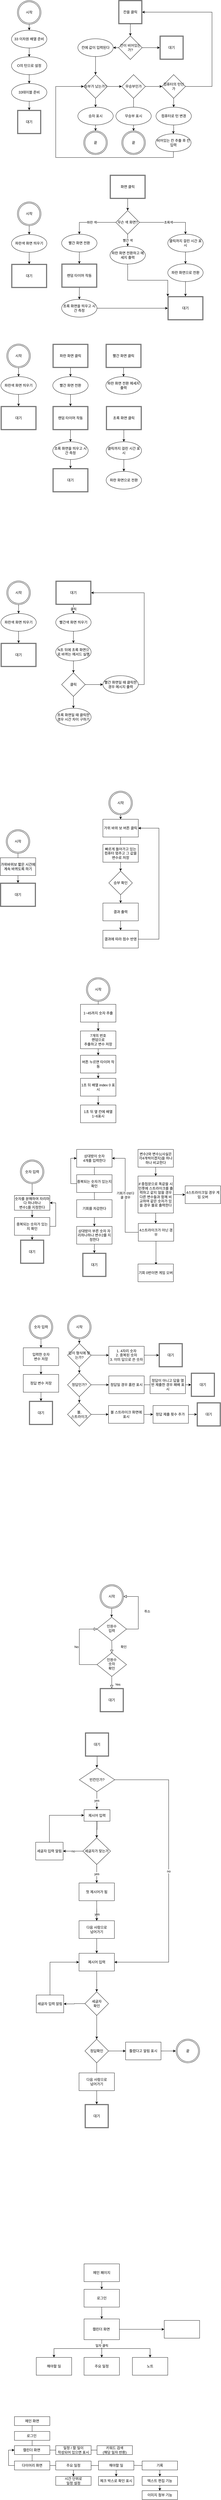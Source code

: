 <mxfile version="17.2.5" type="github">
  <diagram id="C5RBs43oDa-KdzZeNtuy" name="Page-1">
    <mxGraphModel dx="1108" dy="7496" grid="1" gridSize="10" guides="1" tooltips="1" connect="1" arrows="1" fold="1" page="1" pageScale="1" pageWidth="827" pageHeight="1169" math="0" shadow="0">
      <root>
        <mxCell id="WIyWlLk6GJQsqaUBKTNV-0" />
        <mxCell id="WIyWlLk6GJQsqaUBKTNV-1" parent="WIyWlLk6GJQsqaUBKTNV-0" />
        <mxCell id="WIyWlLk6GJQsqaUBKTNV-4" value="확인" style="rounded=0;html=1;jettySize=auto;orthogonalLoop=1;fontSize=11;endArrow=block;endFill=0;endSize=8;strokeWidth=1;shadow=0;labelBackgroundColor=none;edgeStyle=orthogonalEdgeStyle;" parent="WIyWlLk6GJQsqaUBKTNV-1" edge="1">
          <mxGeometry x="-0.05" y="40" relative="1" as="geometry">
            <mxPoint as="offset" />
            <mxPoint x="400" y="-379" as="sourcePoint" />
            <mxPoint x="400" y="-339" as="targetPoint" />
          </mxGeometry>
        </mxCell>
        <mxCell id="WIyWlLk6GJQsqaUBKTNV-5" value="취소" style="edgeStyle=orthogonalEdgeStyle;rounded=0;html=1;jettySize=auto;orthogonalLoop=1;fontSize=11;endArrow=block;endFill=0;endSize=8;strokeWidth=1;shadow=0;labelBackgroundColor=none;" parent="WIyWlLk6GJQsqaUBKTNV-1" source="WIyWlLk6GJQsqaUBKTNV-6" target="Jx9qp8K9fujIyzVr_CGY-1" edge="1">
          <mxGeometry y="-30" relative="1" as="geometry">
            <mxPoint as="offset" />
            <mxPoint x="450" y="-540" as="targetPoint" />
            <Array as="points">
              <mxPoint x="490" y="-420" />
              <mxPoint x="490" y="-530" />
            </Array>
          </mxGeometry>
        </mxCell>
        <mxCell id="WIyWlLk6GJQsqaUBKTNV-6" value="인원수&lt;br&gt;입력" style="rhombus;whiteSpace=wrap;html=1;shadow=0;fontFamily=Helvetica;fontSize=12;align=center;strokeWidth=1;spacing=6;spacingTop=-4;" parent="WIyWlLk6GJQsqaUBKTNV-1" vertex="1">
          <mxGeometry x="350" y="-460" width="100" height="80" as="geometry" />
        </mxCell>
        <mxCell id="WIyWlLk6GJQsqaUBKTNV-8" value="Yes" style="rounded=0;html=1;jettySize=auto;orthogonalLoop=1;fontSize=11;endArrow=block;endFill=0;endSize=8;strokeWidth=1;shadow=0;labelBackgroundColor=none;edgeStyle=orthogonalEdgeStyle;" parent="WIyWlLk6GJQsqaUBKTNV-1" source="WIyWlLk6GJQsqaUBKTNV-10" edge="1">
          <mxGeometry x="0.333" y="20" relative="1" as="geometry">
            <mxPoint as="offset" />
            <mxPoint x="400" y="-220" as="targetPoint" />
          </mxGeometry>
        </mxCell>
        <mxCell id="WIyWlLk6GJQsqaUBKTNV-9" value="No" style="edgeStyle=orthogonalEdgeStyle;rounded=0;html=1;jettySize=auto;orthogonalLoop=1;fontSize=11;endArrow=block;endFill=0;endSize=8;strokeWidth=1;shadow=0;labelBackgroundColor=none;" parent="WIyWlLk6GJQsqaUBKTNV-1" source="WIyWlLk6GJQsqaUBKTNV-10" target="WIyWlLk6GJQsqaUBKTNV-6" edge="1">
          <mxGeometry y="10" relative="1" as="geometry">
            <mxPoint as="offset" />
            <mxPoint x="260" y="-430" as="targetPoint" />
            <Array as="points">
              <mxPoint x="290" y="-300" />
              <mxPoint x="290" y="-420" />
            </Array>
          </mxGeometry>
        </mxCell>
        <mxCell id="WIyWlLk6GJQsqaUBKTNV-10" value="인원수&lt;br&gt;숫자&lt;br&gt;확인" style="rhombus;whiteSpace=wrap;html=1;shadow=0;fontFamily=Helvetica;fontSize=12;align=center;strokeWidth=1;spacing=6;spacingTop=-4;" parent="WIyWlLk6GJQsqaUBKTNV-1" vertex="1">
          <mxGeometry x="350" y="-340" width="100" height="80" as="geometry" />
        </mxCell>
        <mxCell id="Jx9qp8K9fujIyzVr_CGY-1" value="시작" style="ellipse;shape=doubleEllipse;whiteSpace=wrap;html=1;aspect=fixed;" parent="WIyWlLk6GJQsqaUBKTNV-1" vertex="1">
          <mxGeometry x="360" y="-570" width="80" height="80" as="geometry" />
        </mxCell>
        <mxCell id="Jx9qp8K9fujIyzVr_CGY-2" value="" style="endArrow=classic;html=1;rounded=0;" parent="WIyWlLk6GJQsqaUBKTNV-1" edge="1">
          <mxGeometry width="50" height="50" relative="1" as="geometry">
            <mxPoint x="400" y="-490" as="sourcePoint" />
            <mxPoint x="399.5" y="-460" as="targetPoint" />
            <Array as="points">
              <mxPoint x="399.5" y="-470" />
            </Array>
          </mxGeometry>
        </mxCell>
        <mxCell id="Jx9qp8K9fujIyzVr_CGY-6" value="대기" style="shape=ext;double=1;whiteSpace=wrap;html=1;aspect=fixed;" parent="WIyWlLk6GJQsqaUBKTNV-1" vertex="1">
          <mxGeometry x="360" y="-220" width="80" height="80" as="geometry" />
        </mxCell>
        <mxCell id="Jx9qp8K9fujIyzVr_CGY-57" style="edgeStyle=orthogonalEdgeStyle;rounded=0;jumpSize=7;orthogonalLoop=1;jettySize=auto;html=1;" parent="WIyWlLk6GJQsqaUBKTNV-1" edge="1">
          <mxGeometry relative="1" as="geometry">
            <mxPoint x="349" y="285" as="targetPoint" />
            <mxPoint x="349.41" y="229" as="sourcePoint" />
            <Array as="points">
              <mxPoint x="349" y="245" />
              <mxPoint x="349" y="245" />
            </Array>
          </mxGeometry>
        </mxCell>
        <mxCell id="Jx9qp8K9fujIyzVr_CGY-64" value="" style="edgeStyle=orthogonalEdgeStyle;rounded=0;jumpSize=7;orthogonalLoop=1;jettySize=auto;html=1;" parent="WIyWlLk6GJQsqaUBKTNV-1" source="Jx9qp8K9fujIyzVr_CGY-12" target="Jx9qp8K9fujIyzVr_CGY-58" edge="1">
          <mxGeometry relative="1" as="geometry" />
        </mxCell>
        <mxCell id="Jx9qp8K9fujIyzVr_CGY-12" value="제시어 입력" style="whiteSpace=wrap;html=1;" parent="WIyWlLk6GJQsqaUBKTNV-1" vertex="1">
          <mxGeometry x="306" y="190" width="88" height="39" as="geometry" />
        </mxCell>
        <mxCell id="Jx9qp8K9fujIyzVr_CGY-31" value="yes" style="edgeStyle=orthogonalEdgeStyle;rounded=0;orthogonalLoop=1;jettySize=auto;html=1;" parent="WIyWlLk6GJQsqaUBKTNV-1" edge="1">
          <mxGeometry relative="1" as="geometry">
            <mxPoint x="349.41" y="129" as="sourcePoint" />
            <mxPoint x="349.41" y="189" as="targetPoint" />
          </mxGeometry>
        </mxCell>
        <mxCell id="Jx9qp8K9fujIyzVr_CGY-48" value="대기" style="shape=ext;double=1;whiteSpace=wrap;html=1;aspect=fixed;" parent="WIyWlLk6GJQsqaUBKTNV-1" vertex="1">
          <mxGeometry x="310" y="-70" width="80" height="80" as="geometry" />
        </mxCell>
        <mxCell id="Jx9qp8K9fujIyzVr_CGY-52" value="" style="edgeStyle=orthogonalEdgeStyle;rounded=0;orthogonalLoop=1;jettySize=auto;html=1;jumpSize=7;" parent="WIyWlLk6GJQsqaUBKTNV-1" edge="1">
          <mxGeometry x="1" y="33" relative="1" as="geometry">
            <mxPoint x="350.35" y="10" as="sourcePoint" />
            <mxPoint x="349.409" y="48" as="targetPoint" />
            <Array as="points">
              <mxPoint x="349.35" y="40" />
            </Array>
            <mxPoint y="4" as="offset" />
          </mxGeometry>
        </mxCell>
        <mxCell id="Jx9qp8K9fujIyzVr_CGY-56" value="빈칸인가?" style="rhombus;whiteSpace=wrap;html=1;" parent="WIyWlLk6GJQsqaUBKTNV-1" vertex="1">
          <mxGeometry x="290" y="49" width="120" height="80" as="geometry" />
        </mxCell>
        <mxCell id="Jx9qp8K9fujIyzVr_CGY-63" value="no" style="edgeStyle=orthogonalEdgeStyle;rounded=0;jumpSize=7;orthogonalLoop=1;jettySize=auto;html=1;" parent="WIyWlLk6GJQsqaUBKTNV-1" source="Jx9qp8K9fujIyzVr_CGY-58" target="Jx9qp8K9fujIyzVr_CGY-62" edge="1">
          <mxGeometry relative="1" as="geometry" />
        </mxCell>
        <mxCell id="Jx9qp8K9fujIyzVr_CGY-79" value="yes" style="edgeStyle=orthogonalEdgeStyle;rounded=0;jumpSize=7;orthogonalLoop=1;jettySize=auto;html=1;" parent="WIyWlLk6GJQsqaUBKTNV-1" source="Jx9qp8K9fujIyzVr_CGY-58" target="Jx9qp8K9fujIyzVr_CGY-78" edge="1">
          <mxGeometry relative="1" as="geometry" />
        </mxCell>
        <mxCell id="Jx9qp8K9fujIyzVr_CGY-58" value="세글자가 맞는가" style="rhombus;whiteSpace=wrap;html=1;" parent="WIyWlLk6GJQsqaUBKTNV-1" vertex="1">
          <mxGeometry x="302" y="285" width="94" height="90" as="geometry" />
        </mxCell>
        <mxCell id="Jx9qp8K9fujIyzVr_CGY-59" value="no" style="edgeStyle=orthogonalEdgeStyle;rounded=0;orthogonalLoop=1;jettySize=auto;html=1;exitX=1;exitY=0.5;exitDx=0;exitDy=0;entryX=1;entryY=0.5;entryDx=0;entryDy=0;" parent="WIyWlLk6GJQsqaUBKTNV-1" source="Jx9qp8K9fujIyzVr_CGY-56" target="Jx9qp8K9fujIyzVr_CGY-82" edge="1">
          <mxGeometry relative="1" as="geometry">
            <mxPoint x="530.0" y="85" as="sourcePoint" />
            <mxPoint x="522" y="701" as="targetPoint" />
            <Array as="points">
              <mxPoint x="593" y="89" />
              <mxPoint x="593" y="705" />
            </Array>
          </mxGeometry>
        </mxCell>
        <mxCell id="Jx9qp8K9fujIyzVr_CGY-68" value="yes" style="edgeStyle=orthogonalEdgeStyle;rounded=0;jumpSize=7;orthogonalLoop=1;jettySize=auto;html=1;" parent="WIyWlLk6GJQsqaUBKTNV-1" target="Jx9qp8K9fujIyzVr_CGY-67" edge="1">
          <mxGeometry relative="1" as="geometry">
            <mxPoint x="349" y="520" as="sourcePoint" />
          </mxGeometry>
        </mxCell>
        <mxCell id="Jx9qp8K9fujIyzVr_CGY-62" value="세글자 입력 알림" style="whiteSpace=wrap;html=1;" parent="WIyWlLk6GJQsqaUBKTNV-1" vertex="1">
          <mxGeometry x="142" y="300" width="93" height="60" as="geometry" />
        </mxCell>
        <mxCell id="Jx9qp8K9fujIyzVr_CGY-65" value="" style="edgeStyle=orthogonalEdgeStyle;rounded=0;orthogonalLoop=1;jettySize=auto;html=1;exitX=0.5;exitY=0;exitDx=0;exitDy=0;" parent="WIyWlLk6GJQsqaUBKTNV-1" source="Jx9qp8K9fujIyzVr_CGY-62" target="Jx9qp8K9fujIyzVr_CGY-12" edge="1">
          <mxGeometry relative="1" as="geometry">
            <mxPoint x="181" y="295" as="sourcePoint" />
            <mxPoint x="295" y="215" as="targetPoint" />
            <Array as="points">
              <mxPoint x="189" y="209" />
            </Array>
          </mxGeometry>
        </mxCell>
        <mxCell id="Jx9qp8K9fujIyzVr_CGY-83" value="" style="edgeStyle=orthogonalEdgeStyle;rounded=0;jumpSize=7;orthogonalLoop=1;jettySize=auto;html=1;" parent="WIyWlLk6GJQsqaUBKTNV-1" source="Jx9qp8K9fujIyzVr_CGY-67" target="Jx9qp8K9fujIyzVr_CGY-82" edge="1">
          <mxGeometry relative="1" as="geometry" />
        </mxCell>
        <mxCell id="Jx9qp8K9fujIyzVr_CGY-67" value="다음 사람으로 &lt;br&gt;넘어가기" style="whiteSpace=wrap;html=1;" parent="WIyWlLk6GJQsqaUBKTNV-1" vertex="1">
          <mxGeometry x="289" y="565" width="120" height="60" as="geometry" />
        </mxCell>
        <mxCell id="Jx9qp8K9fujIyzVr_CGY-81" value="" style="edgeStyle=orthogonalEdgeStyle;rounded=0;jumpSize=7;orthogonalLoop=1;jettySize=auto;html=1;" parent="WIyWlLk6GJQsqaUBKTNV-1" source="Jx9qp8K9fujIyzVr_CGY-78" target="Jx9qp8K9fujIyzVr_CGY-67" edge="1">
          <mxGeometry relative="1" as="geometry" />
        </mxCell>
        <mxCell id="Jx9qp8K9fujIyzVr_CGY-78" value="첫 제시어가 됨" style="whiteSpace=wrap;html=1;" parent="WIyWlLk6GJQsqaUBKTNV-1" vertex="1">
          <mxGeometry x="289" y="437.5" width="120" height="60" as="geometry" />
        </mxCell>
        <mxCell id="Jx9qp8K9fujIyzVr_CGY-85" value="" style="edgeStyle=orthogonalEdgeStyle;rounded=0;jumpSize=7;orthogonalLoop=1;jettySize=auto;html=1;" parent="WIyWlLk6GJQsqaUBKTNV-1" source="Jx9qp8K9fujIyzVr_CGY-82" target="Jx9qp8K9fujIyzVr_CGY-84" edge="1">
          <mxGeometry relative="1" as="geometry" />
        </mxCell>
        <mxCell id="Jx9qp8K9fujIyzVr_CGY-82" value="제시어 입력" style="whiteSpace=wrap;html=1;" parent="WIyWlLk6GJQsqaUBKTNV-1" vertex="1">
          <mxGeometry x="289" y="675" width="120" height="60" as="geometry" />
        </mxCell>
        <mxCell id="Jx9qp8K9fujIyzVr_CGY-91" value="" style="edgeStyle=orthogonalEdgeStyle;rounded=0;jumpSize=7;orthogonalLoop=1;jettySize=auto;html=1;" parent="WIyWlLk6GJQsqaUBKTNV-1" source="Jx9qp8K9fujIyzVr_CGY-84" target="Jx9qp8K9fujIyzVr_CGY-90" edge="1">
          <mxGeometry relative="1" as="geometry" />
        </mxCell>
        <mxCell id="Jx9qp8K9fujIyzVr_CGY-84" value="세글자&lt;br&gt;확인" style="rhombus;whiteSpace=wrap;html=1;" parent="WIyWlLk6GJQsqaUBKTNV-1" vertex="1">
          <mxGeometry x="309" y="805" width="80" height="80" as="geometry" />
        </mxCell>
        <mxCell id="Jx9qp8K9fujIyzVr_CGY-87" value="" style="edgeStyle=orthogonalEdgeStyle;rounded=0;jumpSize=7;orthogonalLoop=1;jettySize=auto;html=1;exitX=0;exitY=0.5;exitDx=0;exitDy=0;entryX=1;entryY=0.5;entryDx=0;entryDy=0;" parent="WIyWlLk6GJQsqaUBKTNV-1" source="Jx9qp8K9fujIyzVr_CGY-84" target="Jx9qp8K9fujIyzVr_CGY-86" edge="1">
          <mxGeometry relative="1" as="geometry">
            <mxPoint x="292" y="855" as="targetPoint" />
          </mxGeometry>
        </mxCell>
        <mxCell id="Jx9qp8K9fujIyzVr_CGY-89" value="" style="edgeStyle=orthogonalEdgeStyle;rounded=0;jumpSize=7;orthogonalLoop=1;jettySize=auto;html=1;entryX=0;entryY=0.5;entryDx=0;entryDy=0;" parent="WIyWlLk6GJQsqaUBKTNV-1" source="Jx9qp8K9fujIyzVr_CGY-86" target="Jx9qp8K9fujIyzVr_CGY-82" edge="1">
          <mxGeometry relative="1" as="geometry">
            <mxPoint x="191" y="695" as="targetPoint" />
            <Array as="points">
              <mxPoint x="191" y="705" />
            </Array>
          </mxGeometry>
        </mxCell>
        <mxCell id="Jx9qp8K9fujIyzVr_CGY-86" value="세글자 입력 알림" style="whiteSpace=wrap;html=1;" parent="WIyWlLk6GJQsqaUBKTNV-1" vertex="1">
          <mxGeometry x="144" y="816" width="93" height="60" as="geometry" />
        </mxCell>
        <mxCell id="Jx9qp8K9fujIyzVr_CGY-94" value="" style="edgeStyle=orthogonalEdgeStyle;rounded=0;jumpSize=7;orthogonalLoop=1;jettySize=auto;html=1;" parent="WIyWlLk6GJQsqaUBKTNV-1" source="Jx9qp8K9fujIyzVr_CGY-90" target="Jx9qp8K9fujIyzVr_CGY-93" edge="1">
          <mxGeometry relative="1" as="geometry" />
        </mxCell>
        <mxCell id="Jx9qp8K9fujIyzVr_CGY-97" value="" style="edgeStyle=orthogonalEdgeStyle;rounded=0;jumpSize=7;orthogonalLoop=1;jettySize=auto;html=1;" parent="WIyWlLk6GJQsqaUBKTNV-1" source="Jx9qp8K9fujIyzVr_CGY-90" target="Jx9qp8K9fujIyzVr_CGY-96" edge="1">
          <mxGeometry relative="1" as="geometry" />
        </mxCell>
        <mxCell id="Jx9qp8K9fujIyzVr_CGY-90" value="정답확인" style="rhombus;whiteSpace=wrap;html=1;" parent="WIyWlLk6GJQsqaUBKTNV-1" vertex="1">
          <mxGeometry x="309" y="965" width="80" height="80" as="geometry" />
        </mxCell>
        <mxCell id="Jx9qp8K9fujIyzVr_CGY-92" style="edgeStyle=orthogonalEdgeStyle;rounded=0;jumpSize=7;orthogonalLoop=1;jettySize=auto;html=1;exitX=1;exitY=0.5;exitDx=0;exitDy=0;entryX=0;entryY=0.5;entryDx=0;entryDy=0;" parent="WIyWlLk6GJQsqaUBKTNV-1" source="Jx9qp8K9fujIyzVr_CGY-93" edge="1">
          <mxGeometry relative="1" as="geometry">
            <mxPoint x="617" y="1005" as="targetPoint" />
          </mxGeometry>
        </mxCell>
        <mxCell id="Jx9qp8K9fujIyzVr_CGY-93" value="틀렸다고 알림 표시" style="whiteSpace=wrap;html=1;" parent="WIyWlLk6GJQsqaUBKTNV-1" vertex="1">
          <mxGeometry x="447" y="975" width="120" height="60" as="geometry" />
        </mxCell>
        <mxCell id="Jx9qp8K9fujIyzVr_CGY-95" value="끝" style="ellipse;shape=doubleEllipse;whiteSpace=wrap;html=1;aspect=fixed;" parent="WIyWlLk6GJQsqaUBKTNV-1" vertex="1">
          <mxGeometry x="618" y="965" width="80" height="80" as="geometry" />
        </mxCell>
        <mxCell id="Jx9qp8K9fujIyzVr_CGY-96" value="대기" style="shape=ext;double=1;whiteSpace=wrap;html=1;aspect=fixed;" parent="WIyWlLk6GJQsqaUBKTNV-1" vertex="1">
          <mxGeometry x="309" y="1185" width="80" height="80" as="geometry" />
        </mxCell>
        <mxCell id="Jx9qp8K9fujIyzVr_CGY-100" value="다음 사람으로 &lt;br&gt;넘어가기" style="whiteSpace=wrap;html=1;" parent="WIyWlLk6GJQsqaUBKTNV-1" vertex="1">
          <mxGeometry x="289" y="1079" width="120" height="60" as="geometry" />
        </mxCell>
        <mxCell id="d3xCL4Mi3Z7fb9esIkNW-31" style="edgeStyle=orthogonalEdgeStyle;rounded=0;orthogonalLoop=1;jettySize=auto;html=1;exitX=0.5;exitY=1;exitDx=0;exitDy=0;entryX=0.5;entryY=0;entryDx=0;entryDy=0;" parent="WIyWlLk6GJQsqaUBKTNV-1" source="d3xCL4Mi3Z7fb9esIkNW-1" target="d3xCL4Mi3Z7fb9esIkNW-2" edge="1">
          <mxGeometry relative="1" as="geometry" />
        </mxCell>
        <mxCell id="d3xCL4Mi3Z7fb9esIkNW-1" value="숫자 입력" style="ellipse;shape=doubleEllipse;whiteSpace=wrap;html=1;aspect=fixed;" parent="WIyWlLk6GJQsqaUBKTNV-1" vertex="1">
          <mxGeometry x="90" y="-2004.5" width="80" height="80" as="geometry" />
        </mxCell>
        <mxCell id="d3xCL4Mi3Z7fb9esIkNW-7" style="edgeStyle=orthogonalEdgeStyle;rounded=0;orthogonalLoop=1;jettySize=auto;html=1;exitX=0.588;exitY=0.025;exitDx=0;exitDy=0;entryX=0.5;entryY=0;entryDx=0;entryDy=0;exitPerimeter=0;" parent="WIyWlLk6GJQsqaUBKTNV-1" source="d3xCL4Mi3Z7fb9esIkNW-4" target="d3xCL4Mi3Z7fb9esIkNW-4" edge="1">
          <mxGeometry relative="1" as="geometry" />
        </mxCell>
        <mxCell id="d3xCL4Mi3Z7fb9esIkNW-33" style="edgeStyle=orthogonalEdgeStyle;rounded=0;orthogonalLoop=1;jettySize=auto;html=1;exitX=0.5;exitY=1;exitDx=0;exitDy=0;entryX=0.5;entryY=0;entryDx=0;entryDy=0;" parent="WIyWlLk6GJQsqaUBKTNV-1" source="d3xCL4Mi3Z7fb9esIkNW-2" target="d3xCL4Mi3Z7fb9esIkNW-32" edge="1">
          <mxGeometry relative="1" as="geometry" />
        </mxCell>
        <mxCell id="d3xCL4Mi3Z7fb9esIkNW-2" value="숫자를 분해하여 자리마다 하나하나&lt;br&gt;변수1를 지정한다" style="whiteSpace=wrap;html=1;" parent="WIyWlLk6GJQsqaUBKTNV-1" vertex="1">
          <mxGeometry x="70" y="-1884.5" width="120" height="50" as="geometry" />
        </mxCell>
        <mxCell id="d3xCL4Mi3Z7fb9esIkNW-4" value="대기" style="shape=ext;double=1;whiteSpace=wrap;html=1;aspect=fixed;" parent="WIyWlLk6GJQsqaUBKTNV-1" vertex="1">
          <mxGeometry x="90" y="-1734.5" width="80" height="80" as="geometry" />
        </mxCell>
        <mxCell id="d3xCL4Mi3Z7fb9esIkNW-10" value="" style="edgeStyle=orthogonalEdgeStyle;rounded=0;orthogonalLoop=1;jettySize=auto;html=1;startArrow=none;" parent="WIyWlLk6GJQsqaUBKTNV-1" source="d3xCL4Mi3Z7fb9esIkNW-19" target="d3xCL4Mi3Z7fb9esIkNW-9" edge="1">
          <mxGeometry relative="1" as="geometry" />
        </mxCell>
        <mxCell id="d3xCL4Mi3Z7fb9esIkNW-8" value="상대방이 숫자 &lt;br&gt;4개를 입력한다" style="whiteSpace=wrap;html=1;" parent="WIyWlLk6GJQsqaUBKTNV-1" vertex="1">
          <mxGeometry x="281" y="-2040" width="120" height="60" as="geometry" />
        </mxCell>
        <mxCell id="d3xCL4Mi3Z7fb9esIkNW-12" style="edgeStyle=orthogonalEdgeStyle;rounded=0;orthogonalLoop=1;jettySize=auto;html=1;exitX=0.5;exitY=1;exitDx=0;exitDy=0;entryX=0.5;entryY=0;entryDx=0;entryDy=0;" parent="WIyWlLk6GJQsqaUBKTNV-1" source="d3xCL4Mi3Z7fb9esIkNW-9" target="d3xCL4Mi3Z7fb9esIkNW-11" edge="1">
          <mxGeometry relative="1" as="geometry" />
        </mxCell>
        <mxCell id="d3xCL4Mi3Z7fb9esIkNW-9" value="상대방이 부른 숫자 자리하나하나 변수2를 지정한다" style="whiteSpace=wrap;html=1;" parent="WIyWlLk6GJQsqaUBKTNV-1" vertex="1">
          <mxGeometry x="281" y="-1780" width="120" height="60" as="geometry" />
        </mxCell>
        <mxCell id="d3xCL4Mi3Z7fb9esIkNW-11" value="대기" style="shape=ext;double=1;whiteSpace=wrap;html=1;aspect=fixed;" parent="WIyWlLk6GJQsqaUBKTNV-1" vertex="1">
          <mxGeometry x="301" y="-1690" width="80" height="80" as="geometry" />
        </mxCell>
        <mxCell id="d3xCL4Mi3Z7fb9esIkNW-15" value="" style="edgeStyle=orthogonalEdgeStyle;rounded=0;orthogonalLoop=1;jettySize=auto;html=1;" parent="WIyWlLk6GJQsqaUBKTNV-1" source="d3xCL4Mi3Z7fb9esIkNW-13" target="d3xCL4Mi3Z7fb9esIkNW-14" edge="1">
          <mxGeometry relative="1" as="geometry" />
        </mxCell>
        <mxCell id="d3xCL4Mi3Z7fb9esIkNW-13" value="변수2와 변수1(사실은 각4개씩이겠지)을 하나하나 비교한다" style="whiteSpace=wrap;html=1;" parent="WIyWlLk6GJQsqaUBKTNV-1" vertex="1">
          <mxGeometry x="489" y="-2040" width="120" height="60" as="geometry" />
        </mxCell>
        <mxCell id="d3xCL4Mi3Z7fb9esIkNW-18" value="" style="edgeStyle=orthogonalEdgeStyle;rounded=0;orthogonalLoop=1;jettySize=auto;html=1;" parent="WIyWlLk6GJQsqaUBKTNV-1" source="d3xCL4Mi3Z7fb9esIkNW-14" edge="1">
          <mxGeometry relative="1" as="geometry">
            <mxPoint x="549" y="-1790" as="targetPoint" />
          </mxGeometry>
        </mxCell>
        <mxCell id="d3xCL4Mi3Z7fb9esIkNW-23" style="edgeStyle=orthogonalEdgeStyle;rounded=0;orthogonalLoop=1;jettySize=auto;html=1;exitX=1;exitY=0.5;exitDx=0;exitDy=0;entryX=0;entryY=0.5;entryDx=0;entryDy=0;" parent="WIyWlLk6GJQsqaUBKTNV-1" source="d3xCL4Mi3Z7fb9esIkNW-14" target="d3xCL4Mi3Z7fb9esIkNW-22" edge="1">
          <mxGeometry relative="1" as="geometry" />
        </mxCell>
        <mxCell id="d3xCL4Mi3Z7fb9esIkNW-14" value="if 중첩문으로 똑같을 시 인풋에 스트라이크를 출력하고 같지 않을 경우 다른 변수들과 함께 비교하여 같은 숫자가 있을 경우 볼로 출력한다&lt;br&gt;" style="whiteSpace=wrap;html=1;" parent="WIyWlLk6GJQsqaUBKTNV-1" vertex="1">
          <mxGeometry x="489" y="-1950" width="120" height="125" as="geometry" />
        </mxCell>
        <mxCell id="d3xCL4Mi3Z7fb9esIkNW-19" value="기회를 차감한다" style="whiteSpace=wrap;html=1;" parent="WIyWlLk6GJQsqaUBKTNV-1" vertex="1">
          <mxGeometry x="281" y="-1870" width="120" height="60" as="geometry" />
        </mxCell>
        <mxCell id="d3xCL4Mi3Z7fb9esIkNW-20" value="" style="edgeStyle=orthogonalEdgeStyle;rounded=0;orthogonalLoop=1;jettySize=auto;html=1;endArrow=none;" parent="WIyWlLk6GJQsqaUBKTNV-1" source="d3xCL4Mi3Z7fb9esIkNW-8" target="d3xCL4Mi3Z7fb9esIkNW-19" edge="1">
          <mxGeometry relative="1" as="geometry">
            <mxPoint x="341" y="-1980" as="sourcePoint" />
            <mxPoint x="341" y="-1800" as="targetPoint" />
          </mxGeometry>
        </mxCell>
        <mxCell id="d3xCL4Mi3Z7fb9esIkNW-22" value="4스트라이크일 경우 게임 오버" style="whiteSpace=wrap;html=1;" parent="WIyWlLk6GJQsqaUBKTNV-1" vertex="1">
          <mxGeometry x="649" y="-1917" width="120" height="60" as="geometry" />
        </mxCell>
        <mxCell id="d3xCL4Mi3Z7fb9esIkNW-26" value="" style="edgeStyle=orthogonalEdgeStyle;rounded=0;orthogonalLoop=1;jettySize=auto;html=1;" parent="WIyWlLk6GJQsqaUBKTNV-1" source="d3xCL4Mi3Z7fb9esIkNW-24" edge="1">
          <mxGeometry relative="1" as="geometry">
            <mxPoint x="550" y="-1650" as="targetPoint" />
          </mxGeometry>
        </mxCell>
        <mxCell id="d3xCL4Mi3Z7fb9esIkNW-27" value="기회가 0보다&lt;br&gt;클 경우" style="edgeStyle=orthogonalEdgeStyle;rounded=0;orthogonalLoop=1;jettySize=auto;html=1;exitX=0;exitY=0.5;exitDx=0;exitDy=0;entryX=1;entryY=0.5;entryDx=0;entryDy=0;" parent="WIyWlLk6GJQsqaUBKTNV-1" source="d3xCL4Mi3Z7fb9esIkNW-24" target="d3xCL4Mi3Z7fb9esIkNW-8" edge="1">
          <mxGeometry relative="1" as="geometry" />
        </mxCell>
        <mxCell id="d3xCL4Mi3Z7fb9esIkNW-24" value="4스트라이크가 아닌 경우" style="whiteSpace=wrap;html=1;" parent="WIyWlLk6GJQsqaUBKTNV-1" vertex="1">
          <mxGeometry x="490" y="-1790" width="120" height="60" as="geometry" />
        </mxCell>
        <mxCell id="d3xCL4Mi3Z7fb9esIkNW-25" value="기회 0번이면 게임 오버" style="whiteSpace=wrap;html=1;" parent="WIyWlLk6GJQsqaUBKTNV-1" vertex="1">
          <mxGeometry x="489" y="-1653" width="120" height="60" as="geometry" />
        </mxCell>
        <mxCell id="d3xCL4Mi3Z7fb9esIkNW-34" style="edgeStyle=orthogonalEdgeStyle;rounded=0;orthogonalLoop=1;jettySize=auto;html=1;exitX=0.5;exitY=1;exitDx=0;exitDy=0;entryX=0.5;entryY=0;entryDx=0;entryDy=0;" parent="WIyWlLk6GJQsqaUBKTNV-1" source="d3xCL4Mi3Z7fb9esIkNW-32" target="d3xCL4Mi3Z7fb9esIkNW-4" edge="1">
          <mxGeometry relative="1" as="geometry" />
        </mxCell>
        <mxCell id="d3xCL4Mi3Z7fb9esIkNW-35" style="edgeStyle=orthogonalEdgeStyle;rounded=0;orthogonalLoop=1;jettySize=auto;html=1;exitX=1;exitY=0.5;exitDx=0;exitDy=0;entryX=1;entryY=0.5;entryDx=0;entryDy=0;" parent="WIyWlLk6GJQsqaUBKTNV-1" source="d3xCL4Mi3Z7fb9esIkNW-32" target="d3xCL4Mi3Z7fb9esIkNW-2" edge="1">
          <mxGeometry relative="1" as="geometry" />
        </mxCell>
        <mxCell id="d3xCL4Mi3Z7fb9esIkNW-32" value="중복되는 숫자가 있는 지 확인" style="whiteSpace=wrap;html=1;" parent="WIyWlLk6GJQsqaUBKTNV-1" vertex="1">
          <mxGeometry x="70" y="-1810" width="120" height="60" as="geometry" />
        </mxCell>
        <mxCell id="d3xCL4Mi3Z7fb9esIkNW-37" style="edgeStyle=orthogonalEdgeStyle;rounded=0;orthogonalLoop=1;jettySize=auto;html=1;exitX=0;exitY=0.5;exitDx=0;exitDy=0;entryX=0;entryY=0.5;entryDx=0;entryDy=0;" parent="WIyWlLk6GJQsqaUBKTNV-1" source="d3xCL4Mi3Z7fb9esIkNW-36" target="d3xCL4Mi3Z7fb9esIkNW-8" edge="1">
          <mxGeometry relative="1" as="geometry" />
        </mxCell>
        <mxCell id="d3xCL4Mi3Z7fb9esIkNW-36" value="중복되는 숫자가 있는지 확인" style="whiteSpace=wrap;html=1;" parent="WIyWlLk6GJQsqaUBKTNV-1" vertex="1">
          <mxGeometry x="281" y="-1954.5" width="120" height="60" as="geometry" />
        </mxCell>
        <mxCell id="hEAz7iPvUZJslzS6De8M-3" value="" style="edgeStyle=orthogonalEdgeStyle;rounded=0;orthogonalLoop=1;jettySize=auto;html=1;" parent="WIyWlLk6GJQsqaUBKTNV-1" source="hEAz7iPvUZJslzS6De8M-1" target="hEAz7iPvUZJslzS6De8M-2" edge="1">
          <mxGeometry relative="1" as="geometry" />
        </mxCell>
        <mxCell id="hEAz7iPvUZJslzS6De8M-1" value="숫자 입력" style="ellipse;shape=doubleEllipse;whiteSpace=wrap;html=1;aspect=fixed;" parent="WIyWlLk6GJQsqaUBKTNV-1" vertex="1">
          <mxGeometry x="120" y="-1480" width="80" height="80" as="geometry" />
        </mxCell>
        <mxCell id="hEAz7iPvUZJslzS6De8M-5" style="edgeStyle=orthogonalEdgeStyle;rounded=0;orthogonalLoop=1;jettySize=auto;html=1;exitX=0.5;exitY=1;exitDx=0;exitDy=0;entryX=0.5;entryY=0;entryDx=0;entryDy=0;" parent="WIyWlLk6GJQsqaUBKTNV-1" source="hEAz7iPvUZJslzS6De8M-2" target="hEAz7iPvUZJslzS6De8M-4" edge="1">
          <mxGeometry relative="1" as="geometry" />
        </mxCell>
        <mxCell id="hEAz7iPvUZJslzS6De8M-2" value="입력한 숫자 &lt;br&gt;변수 저장" style="whiteSpace=wrap;html=1;" parent="WIyWlLk6GJQsqaUBKTNV-1" vertex="1">
          <mxGeometry x="100" y="-1370" width="120" height="60" as="geometry" />
        </mxCell>
        <mxCell id="hEAz7iPvUZJslzS6De8M-7" style="edgeStyle=orthogonalEdgeStyle;rounded=0;orthogonalLoop=1;jettySize=auto;html=1;exitX=0.5;exitY=1;exitDx=0;exitDy=0;entryX=0.5;entryY=0;entryDx=0;entryDy=0;" parent="WIyWlLk6GJQsqaUBKTNV-1" source="hEAz7iPvUZJslzS6De8M-4" target="hEAz7iPvUZJslzS6De8M-6" edge="1">
          <mxGeometry relative="1" as="geometry" />
        </mxCell>
        <mxCell id="hEAz7iPvUZJslzS6De8M-4" value="정답 변수 저장" style="whiteSpace=wrap;html=1;" parent="WIyWlLk6GJQsqaUBKTNV-1" vertex="1">
          <mxGeometry x="100" y="-1280" width="120" height="60" as="geometry" />
        </mxCell>
        <mxCell id="hEAz7iPvUZJslzS6De8M-6" value="대기" style="shape=ext;double=1;whiteSpace=wrap;html=1;aspect=fixed;" parent="WIyWlLk6GJQsqaUBKTNV-1" vertex="1">
          <mxGeometry x="120" y="-1190" width="80" height="80" as="geometry" />
        </mxCell>
        <mxCell id="hEAz7iPvUZJslzS6De8M-12" style="edgeStyle=orthogonalEdgeStyle;rounded=0;orthogonalLoop=1;jettySize=auto;html=1;exitX=0.5;exitY=1;exitDx=0;exitDy=0;entryX=0.5;entryY=0;entryDx=0;entryDy=0;" parent="WIyWlLk6GJQsqaUBKTNV-1" source="hEAz7iPvUZJslzS6De8M-8" target="hEAz7iPvUZJslzS6De8M-9" edge="1">
          <mxGeometry relative="1" as="geometry" />
        </mxCell>
        <mxCell id="hEAz7iPvUZJslzS6De8M-8" value="시작" style="ellipse;shape=doubleEllipse;whiteSpace=wrap;html=1;aspect=fixed;" parent="WIyWlLk6GJQsqaUBKTNV-1" vertex="1">
          <mxGeometry x="250" y="-1480" width="80" height="80" as="geometry" />
        </mxCell>
        <mxCell id="hEAz7iPvUZJslzS6De8M-13" style="edgeStyle=orthogonalEdgeStyle;rounded=0;orthogonalLoop=1;jettySize=auto;html=1;exitX=0.5;exitY=1;exitDx=0;exitDy=0;entryX=0.5;entryY=0;entryDx=0;entryDy=0;" parent="WIyWlLk6GJQsqaUBKTNV-1" source="hEAz7iPvUZJslzS6De8M-9" target="hEAz7iPvUZJslzS6De8M-10" edge="1">
          <mxGeometry relative="1" as="geometry" />
        </mxCell>
        <mxCell id="hEAz7iPvUZJslzS6De8M-16" value="" style="edgeStyle=orthogonalEdgeStyle;rounded=0;orthogonalLoop=1;jettySize=auto;html=1;" parent="WIyWlLk6GJQsqaUBKTNV-1" source="hEAz7iPvUZJslzS6De8M-9" target="hEAz7iPvUZJslzS6De8M-15" edge="1">
          <mxGeometry relative="1" as="geometry" />
        </mxCell>
        <mxCell id="hEAz7iPvUZJslzS6De8M-9" value="답이 형식에 맞는가?" style="rhombus;whiteSpace=wrap;html=1;" parent="WIyWlLk6GJQsqaUBKTNV-1" vertex="1">
          <mxGeometry x="250" y="-1385" width="80" height="80" as="geometry" />
        </mxCell>
        <mxCell id="hEAz7iPvUZJslzS6De8M-14" style="edgeStyle=orthogonalEdgeStyle;rounded=0;orthogonalLoop=1;jettySize=auto;html=1;exitX=0.5;exitY=1;exitDx=0;exitDy=0;entryX=0.5;entryY=0;entryDx=0;entryDy=0;" parent="WIyWlLk6GJQsqaUBKTNV-1" source="hEAz7iPvUZJslzS6De8M-10" target="hEAz7iPvUZJslzS6De8M-11" edge="1">
          <mxGeometry relative="1" as="geometry" />
        </mxCell>
        <mxCell id="hEAz7iPvUZJslzS6De8M-20" value="" style="edgeStyle=orthogonalEdgeStyle;rounded=0;orthogonalLoop=1;jettySize=auto;html=1;" parent="WIyWlLk6GJQsqaUBKTNV-1" source="hEAz7iPvUZJslzS6De8M-10" target="hEAz7iPvUZJslzS6De8M-19" edge="1">
          <mxGeometry relative="1" as="geometry" />
        </mxCell>
        <mxCell id="hEAz7iPvUZJslzS6De8M-10" value="정답인가?" style="rhombus;whiteSpace=wrap;html=1;" parent="WIyWlLk6GJQsqaUBKTNV-1" vertex="1">
          <mxGeometry x="250" y="-1285" width="80" height="80" as="geometry" />
        </mxCell>
        <mxCell id="hEAz7iPvUZJslzS6De8M-26" style="edgeStyle=orthogonalEdgeStyle;rounded=0;orthogonalLoop=1;jettySize=auto;html=1;exitX=1;exitY=0.5;exitDx=0;exitDy=0;entryX=0;entryY=0.5;entryDx=0;entryDy=0;" parent="WIyWlLk6GJQsqaUBKTNV-1" source="hEAz7iPvUZJslzS6De8M-11" target="hEAz7iPvUZJslzS6De8M-25" edge="1">
          <mxGeometry relative="1" as="geometry" />
        </mxCell>
        <mxCell id="hEAz7iPvUZJslzS6De8M-11" value="볼, &lt;br&gt;스트라이크" style="rhombus;whiteSpace=wrap;html=1;" parent="WIyWlLk6GJQsqaUBKTNV-1" vertex="1">
          <mxGeometry x="250" y="-1185" width="80" height="80" as="geometry" />
        </mxCell>
        <mxCell id="hEAz7iPvUZJslzS6De8M-18" style="edgeStyle=orthogonalEdgeStyle;rounded=0;orthogonalLoop=1;jettySize=auto;html=1;exitX=1;exitY=0.5;exitDx=0;exitDy=0;entryX=0;entryY=0.5;entryDx=0;entryDy=0;" parent="WIyWlLk6GJQsqaUBKTNV-1" source="hEAz7iPvUZJslzS6De8M-15" target="hEAz7iPvUZJslzS6De8M-17" edge="1">
          <mxGeometry relative="1" as="geometry" />
        </mxCell>
        <mxCell id="hEAz7iPvUZJslzS6De8M-15" value="1. 4자리 숫자&lt;br&gt;2. 중복된 숫자&lt;br&gt;3. 이미 답으로 쓴 숫자" style="whiteSpace=wrap;html=1;" parent="WIyWlLk6GJQsqaUBKTNV-1" vertex="1">
          <mxGeometry x="390" y="-1375" width="120" height="60" as="geometry" />
        </mxCell>
        <mxCell id="hEAz7iPvUZJslzS6De8M-17" value="대기" style="shape=ext;double=1;whiteSpace=wrap;html=1;aspect=fixed;" parent="WIyWlLk6GJQsqaUBKTNV-1" vertex="1">
          <mxGeometry x="560" y="-1385" width="80" height="80" as="geometry" />
        </mxCell>
        <mxCell id="hEAz7iPvUZJslzS6De8M-22" style="edgeStyle=orthogonalEdgeStyle;rounded=0;orthogonalLoop=1;jettySize=auto;html=1;exitX=1;exitY=0.5;exitDx=0;exitDy=0;entryX=0;entryY=0.5;entryDx=0;entryDy=0;" parent="WIyWlLk6GJQsqaUBKTNV-1" source="hEAz7iPvUZJslzS6De8M-19" target="hEAz7iPvUZJslzS6De8M-21" edge="1">
          <mxGeometry relative="1" as="geometry" />
        </mxCell>
        <mxCell id="hEAz7iPvUZJslzS6De8M-19" value="정답일 경우 홈런 표시" style="whiteSpace=wrap;html=1;" parent="WIyWlLk6GJQsqaUBKTNV-1" vertex="1">
          <mxGeometry x="390" y="-1275" width="120" height="60" as="geometry" />
        </mxCell>
        <mxCell id="hEAz7iPvUZJslzS6De8M-21" value="대기" style="shape=ext;double=1;whiteSpace=wrap;html=1;aspect=fixed;" parent="WIyWlLk6GJQsqaUBKTNV-1" vertex="1">
          <mxGeometry x="669" y="-1285" width="80" height="80" as="geometry" />
        </mxCell>
        <mxCell id="hEAz7iPvUZJslzS6De8M-24" value="정답이 아니고 답을 열번 제출한 경우 패배 표시" style="whiteSpace=wrap;html=1;" parent="WIyWlLk6GJQsqaUBKTNV-1" vertex="1">
          <mxGeometry x="530" y="-1275" width="120" height="60" as="geometry" />
        </mxCell>
        <mxCell id="hEAz7iPvUZJslzS6De8M-28" value="" style="edgeStyle=orthogonalEdgeStyle;rounded=0;orthogonalLoop=1;jettySize=auto;html=1;" parent="WIyWlLk6GJQsqaUBKTNV-1" source="hEAz7iPvUZJslzS6De8M-25" target="hEAz7iPvUZJslzS6De8M-27" edge="1">
          <mxGeometry relative="1" as="geometry" />
        </mxCell>
        <mxCell id="hEAz7iPvUZJslzS6De8M-25" value="볼 스트라이크 화면에 표시" style="whiteSpace=wrap;html=1;" parent="WIyWlLk6GJQsqaUBKTNV-1" vertex="1">
          <mxGeometry x="389" y="-1175" width="120" height="60" as="geometry" />
        </mxCell>
        <mxCell id="hEAz7iPvUZJslzS6De8M-31" style="edgeStyle=orthogonalEdgeStyle;rounded=0;orthogonalLoop=1;jettySize=auto;html=1;exitX=1;exitY=0.5;exitDx=0;exitDy=0;entryX=0;entryY=0.5;entryDx=0;entryDy=0;" parent="WIyWlLk6GJQsqaUBKTNV-1" source="hEAz7iPvUZJslzS6De8M-27" target="hEAz7iPvUZJslzS6De8M-30" edge="1">
          <mxGeometry relative="1" as="geometry" />
        </mxCell>
        <mxCell id="hEAz7iPvUZJslzS6De8M-27" value="정답 제출 횟수 추가&amp;nbsp;" style="whiteSpace=wrap;html=1;" parent="WIyWlLk6GJQsqaUBKTNV-1" vertex="1">
          <mxGeometry x="540" y="-1175" width="120" height="60" as="geometry" />
        </mxCell>
        <mxCell id="hEAz7iPvUZJslzS6De8M-30" value="대기" style="shape=ext;double=1;whiteSpace=wrap;html=1;aspect=fixed;" parent="WIyWlLk6GJQsqaUBKTNV-1" vertex="1">
          <mxGeometry x="689" y="-1185" width="80" height="80" as="geometry" />
        </mxCell>
        <mxCell id="7-IZVKfv6pDSVNbtoOna-2" value="" style="edgeStyle=orthogonalEdgeStyle;rounded=0;orthogonalLoop=1;jettySize=auto;html=1;" parent="WIyWlLk6GJQsqaUBKTNV-1" source="7-IZVKfv6pDSVNbtoOna-0" target="7-IZVKfv6pDSVNbtoOna-1" edge="1">
          <mxGeometry relative="1" as="geometry" />
        </mxCell>
        <mxCell id="7-IZVKfv6pDSVNbtoOna-0" value="시작" style="ellipse;shape=doubleEllipse;whiteSpace=wrap;html=1;aspect=fixed;" parent="WIyWlLk6GJQsqaUBKTNV-1" vertex="1">
          <mxGeometry x="314" y="-2620" width="80" height="80" as="geometry" />
        </mxCell>
        <mxCell id="7-IZVKfv6pDSVNbtoOna-4" value="" style="edgeStyle=orthogonalEdgeStyle;rounded=0;orthogonalLoop=1;jettySize=auto;html=1;" parent="WIyWlLk6GJQsqaUBKTNV-1" source="7-IZVKfv6pDSVNbtoOna-1" target="7-IZVKfv6pDSVNbtoOna-3" edge="1">
          <mxGeometry relative="1" as="geometry" />
        </mxCell>
        <mxCell id="7-IZVKfv6pDSVNbtoOna-1" value="7개의 번호 &lt;br&gt;랜덤으로&lt;br&gt;추출하고 변수 저장" style="whiteSpace=wrap;html=1;" parent="WIyWlLk6GJQsqaUBKTNV-1" vertex="1">
          <mxGeometry x="294" y="-2440" width="120" height="60" as="geometry" />
        </mxCell>
        <mxCell id="7-IZVKfv6pDSVNbtoOna-6" value="" style="edgeStyle=orthogonalEdgeStyle;rounded=0;orthogonalLoop=1;jettySize=auto;html=1;" parent="WIyWlLk6GJQsqaUBKTNV-1" source="7-IZVKfv6pDSVNbtoOna-3" target="7-IZVKfv6pDSVNbtoOna-5" edge="1">
          <mxGeometry relative="1" as="geometry" />
        </mxCell>
        <mxCell id="7-IZVKfv6pDSVNbtoOna-3" value="버튼 누르면 타이머 작동" style="whiteSpace=wrap;html=1;" parent="WIyWlLk6GJQsqaUBKTNV-1" vertex="1">
          <mxGeometry x="294" y="-2358" width="120" height="60" as="geometry" />
        </mxCell>
        <mxCell id="7-IZVKfv6pDSVNbtoOna-8" value="" style="edgeStyle=orthogonalEdgeStyle;rounded=0;orthogonalLoop=1;jettySize=auto;html=1;" parent="WIyWlLk6GJQsqaUBKTNV-1" source="7-IZVKfv6pDSVNbtoOna-5" target="7-IZVKfv6pDSVNbtoOna-7" edge="1">
          <mxGeometry relative="1" as="geometry" />
        </mxCell>
        <mxCell id="7-IZVKfv6pDSVNbtoOna-5" value="1초 뒤 배열 index 0 표시" style="whiteSpace=wrap;html=1;" parent="WIyWlLk6GJQsqaUBKTNV-1" vertex="1">
          <mxGeometry x="294" y="-2280" width="120" height="60" as="geometry" />
        </mxCell>
        <mxCell id="7-IZVKfv6pDSVNbtoOna-7" value="1초 뒤 옆 칸에 배열 1~6표시" style="whiteSpace=wrap;html=1;" parent="WIyWlLk6GJQsqaUBKTNV-1" vertex="1">
          <mxGeometry x="294" y="-2190" width="120" height="60" as="geometry" />
        </mxCell>
        <mxCell id="7-IZVKfv6pDSVNbtoOna-10" value="1~45까지 숫자 추출" style="whiteSpace=wrap;html=1;" parent="WIyWlLk6GJQsqaUBKTNV-1" vertex="1">
          <mxGeometry x="294" y="-2530" width="120" height="60" as="geometry" />
        </mxCell>
        <mxCell id="4qLmtp8QxGnWEhoYRreZ-2" style="edgeStyle=orthogonalEdgeStyle;rounded=0;orthogonalLoop=1;jettySize=auto;html=1;exitX=0.5;exitY=1;exitDx=0;exitDy=0;entryX=0.5;entryY=0;entryDx=0;entryDy=0;" parent="WIyWlLk6GJQsqaUBKTNV-1" source="4qLmtp8QxGnWEhoYRreZ-0" target="4qLmtp8QxGnWEhoYRreZ-1" edge="1">
          <mxGeometry relative="1" as="geometry" />
        </mxCell>
        <mxCell id="4qLmtp8QxGnWEhoYRreZ-0" value="시작" style="ellipse;shape=doubleEllipse;whiteSpace=wrap;html=1;aspect=fixed;" parent="WIyWlLk6GJQsqaUBKTNV-1" vertex="1">
          <mxGeometry x="42" y="-3120" width="80" height="80" as="geometry" />
        </mxCell>
        <mxCell id="4qLmtp8QxGnWEhoYRreZ-1" value="대기" style="shape=ext;double=1;rounded=0;whiteSpace=wrap;html=1;" parent="WIyWlLk6GJQsqaUBKTNV-1" vertex="1">
          <mxGeometry x="22" y="-2940" width="120" height="80" as="geometry" />
        </mxCell>
        <mxCell id="4qLmtp8QxGnWEhoYRreZ-4" value="&#xa;&#xa;&lt;span style=&quot;color: rgb(0, 0, 0); font-family: helvetica; font-size: 12px; font-style: normal; font-weight: 400; letter-spacing: normal; text-align: center; text-indent: 0px; text-transform: none; word-spacing: 0px; background-color: rgb(248, 249, 250); display: inline; float: none;&quot;&gt;가위바위보 짧은 시간에 계속 바뀌도록 하기&lt;/span&gt;&#xa;&#xa;" style="rounded=0;whiteSpace=wrap;html=1;" parent="WIyWlLk6GJQsqaUBKTNV-1" vertex="1">
          <mxGeometry x="22" y="-3025" width="120" height="60" as="geometry" />
        </mxCell>
        <mxCell id="4qLmtp8QxGnWEhoYRreZ-7" value="" style="edgeStyle=orthogonalEdgeStyle;rounded=0;orthogonalLoop=1;jettySize=auto;html=1;" parent="WIyWlLk6GJQsqaUBKTNV-1" source="4qLmtp8QxGnWEhoYRreZ-5" target="4qLmtp8QxGnWEhoYRreZ-6" edge="1">
          <mxGeometry relative="1" as="geometry" />
        </mxCell>
        <mxCell id="4qLmtp8QxGnWEhoYRreZ-5" value="시작" style="ellipse;shape=doubleEllipse;whiteSpace=wrap;html=1;aspect=fixed;" parent="WIyWlLk6GJQsqaUBKTNV-1" vertex="1">
          <mxGeometry x="390" y="-3250" width="80" height="80" as="geometry" />
        </mxCell>
        <mxCell id="4qLmtp8QxGnWEhoYRreZ-9" value="" style="edgeStyle=orthogonalEdgeStyle;rounded=0;orthogonalLoop=1;jettySize=auto;html=1;startArrow=none;" parent="WIyWlLk6GJQsqaUBKTNV-1" source="4qLmtp8QxGnWEhoYRreZ-25" target="4qLmtp8QxGnWEhoYRreZ-8" edge="1">
          <mxGeometry relative="1" as="geometry" />
        </mxCell>
        <mxCell id="4qLmtp8QxGnWEhoYRreZ-6" value="가위 바위 보 버튼 클릭" style="whiteSpace=wrap;html=1;" parent="WIyWlLk6GJQsqaUBKTNV-1" vertex="1">
          <mxGeometry x="370" y="-3155" width="120" height="60" as="geometry" />
        </mxCell>
        <mxCell id="4qLmtp8QxGnWEhoYRreZ-22" style="edgeStyle=orthogonalEdgeStyle;rounded=0;orthogonalLoop=1;jettySize=auto;html=1;exitX=0.5;exitY=1;exitDx=0;exitDy=0;entryX=0.5;entryY=0;entryDx=0;entryDy=0;" parent="WIyWlLk6GJQsqaUBKTNV-1" source="4qLmtp8QxGnWEhoYRreZ-8" target="4qLmtp8QxGnWEhoYRreZ-18" edge="1">
          <mxGeometry relative="1" as="geometry" />
        </mxCell>
        <mxCell id="4qLmtp8QxGnWEhoYRreZ-8" value="승부 확인" style="rhombus;whiteSpace=wrap;html=1;" parent="WIyWlLk6GJQsqaUBKTNV-1" vertex="1">
          <mxGeometry x="390" y="-2980" width="80" height="80" as="geometry" />
        </mxCell>
        <mxCell id="4qLmtp8QxGnWEhoYRreZ-24" style="edgeStyle=orthogonalEdgeStyle;rounded=0;orthogonalLoop=1;jettySize=auto;html=1;exitX=1;exitY=0.5;exitDx=0;exitDy=0;entryX=1;entryY=0.5;entryDx=0;entryDy=0;" parent="WIyWlLk6GJQsqaUBKTNV-1" source="4qLmtp8QxGnWEhoYRreZ-16" target="4qLmtp8QxGnWEhoYRreZ-6" edge="1">
          <mxGeometry relative="1" as="geometry">
            <Array as="points">
              <mxPoint x="560" y="-2750" />
              <mxPoint x="560" y="-3125" />
            </Array>
          </mxGeometry>
        </mxCell>
        <mxCell id="4qLmtp8QxGnWEhoYRreZ-16" value="결과에 따라 점수 반영" style="whiteSpace=wrap;html=1;" parent="WIyWlLk6GJQsqaUBKTNV-1" vertex="1">
          <mxGeometry x="370" y="-2780" width="120" height="60" as="geometry" />
        </mxCell>
        <mxCell id="4qLmtp8QxGnWEhoYRreZ-23" style="edgeStyle=orthogonalEdgeStyle;rounded=0;orthogonalLoop=1;jettySize=auto;html=1;exitX=0.5;exitY=1;exitDx=0;exitDy=0;entryX=0.5;entryY=0;entryDx=0;entryDy=0;" parent="WIyWlLk6GJQsqaUBKTNV-1" source="4qLmtp8QxGnWEhoYRreZ-18" target="4qLmtp8QxGnWEhoYRreZ-16" edge="1">
          <mxGeometry relative="1" as="geometry" />
        </mxCell>
        <mxCell id="4qLmtp8QxGnWEhoYRreZ-18" value="결과 출력" style="whiteSpace=wrap;html=1;" parent="WIyWlLk6GJQsqaUBKTNV-1" vertex="1">
          <mxGeometry x="370" y="-2872" width="120" height="60" as="geometry" />
        </mxCell>
        <mxCell id="4qLmtp8QxGnWEhoYRreZ-25" value="빠르게 돌아가고 있는 컴퓨터 멈추고 그 값을 변수로 저장" style="whiteSpace=wrap;html=1;" parent="WIyWlLk6GJQsqaUBKTNV-1" vertex="1">
          <mxGeometry x="370" y="-3070" width="120" height="60" as="geometry" />
        </mxCell>
        <mxCell id="4qLmtp8QxGnWEhoYRreZ-26" value="" style="edgeStyle=orthogonalEdgeStyle;rounded=0;orthogonalLoop=1;jettySize=auto;html=1;endArrow=none;" parent="WIyWlLk6GJQsqaUBKTNV-1" source="4qLmtp8QxGnWEhoYRreZ-6" target="4qLmtp8QxGnWEhoYRreZ-25" edge="1">
          <mxGeometry relative="1" as="geometry">
            <mxPoint x="430" y="-3095" as="sourcePoint" />
            <mxPoint x="429" y="-2980" as="targetPoint" />
          </mxGeometry>
        </mxCell>
        <mxCell id="MpuOYOZeMUUotAGqahki-3" value="" style="edgeStyle=orthogonalEdgeStyle;rounded=0;orthogonalLoop=1;jettySize=auto;html=1;" parent="WIyWlLk6GJQsqaUBKTNV-1" source="MpuOYOZeMUUotAGqahki-0" target="MpuOYOZeMUUotAGqahki-2" edge="1">
          <mxGeometry relative="1" as="geometry" />
        </mxCell>
        <mxCell id="MpuOYOZeMUUotAGqahki-0" value="시작" style="ellipse;shape=doubleEllipse;whiteSpace=wrap;html=1;aspect=fixed;" parent="WIyWlLk6GJQsqaUBKTNV-1" vertex="1">
          <mxGeometry x="44" y="-3960" width="80" height="80" as="geometry" />
        </mxCell>
        <mxCell id="MpuOYOZeMUUotAGqahki-5" value="" style="edgeStyle=orthogonalEdgeStyle;rounded=0;orthogonalLoop=1;jettySize=auto;html=1;" parent="WIyWlLk6GJQsqaUBKTNV-1" source="MpuOYOZeMUUotAGqahki-2" edge="1">
          <mxGeometry relative="1" as="geometry">
            <mxPoint x="84" y="-3750" as="targetPoint" />
          </mxGeometry>
        </mxCell>
        <mxCell id="MpuOYOZeMUUotAGqahki-2" value="파란색 화면 띄우기" style="ellipse;whiteSpace=wrap;html=1;" parent="WIyWlLk6GJQsqaUBKTNV-1" vertex="1">
          <mxGeometry x="24" y="-3850" width="120" height="60" as="geometry" />
        </mxCell>
        <mxCell id="MpuOYOZeMUUotAGqahki-6" value="대기" style="shape=ext;double=1;rounded=0;whiteSpace=wrap;html=1;" parent="WIyWlLk6GJQsqaUBKTNV-1" vertex="1">
          <mxGeometry x="24" y="-3750" width="120" height="80" as="geometry" />
        </mxCell>
        <mxCell id="MpuOYOZeMUUotAGqahki-9" value="클릭" style="edgeStyle=orthogonalEdgeStyle;rounded=0;orthogonalLoop=1;jettySize=auto;html=1;" parent="WIyWlLk6GJQsqaUBKTNV-1" source="MpuOYOZeMUUotAGqahki-7" target="MpuOYOZeMUUotAGqahki-8" edge="1">
          <mxGeometry relative="1" as="geometry" />
        </mxCell>
        <mxCell id="MpuOYOZeMUUotAGqahki-7" value="대기" style="shape=ext;double=1;rounded=0;whiteSpace=wrap;html=1;" parent="WIyWlLk6GJQsqaUBKTNV-1" vertex="1">
          <mxGeometry x="210" y="-3960" width="120" height="80" as="geometry" />
        </mxCell>
        <mxCell id="MpuOYOZeMUUotAGqahki-11" value="" style="edgeStyle=orthogonalEdgeStyle;rounded=0;orthogonalLoop=1;jettySize=auto;html=1;" parent="WIyWlLk6GJQsqaUBKTNV-1" source="MpuOYOZeMUUotAGqahki-8" target="MpuOYOZeMUUotAGqahki-10" edge="1">
          <mxGeometry relative="1" as="geometry" />
        </mxCell>
        <mxCell id="MpuOYOZeMUUotAGqahki-8" value="빨간색 화면 띄우기" style="ellipse;whiteSpace=wrap;html=1;rounded=0;" parent="WIyWlLk6GJQsqaUBKTNV-1" vertex="1">
          <mxGeometry x="210" y="-3850" width="120" height="60" as="geometry" />
        </mxCell>
        <mxCell id="MpuOYOZeMUUotAGqahki-13" value="" style="edgeStyle=orthogonalEdgeStyle;rounded=0;orthogonalLoop=1;jettySize=auto;html=1;" parent="WIyWlLk6GJQsqaUBKTNV-1" source="MpuOYOZeMUUotAGqahki-10" target="MpuOYOZeMUUotAGqahki-12" edge="1">
          <mxGeometry relative="1" as="geometry" />
        </mxCell>
        <mxCell id="MpuOYOZeMUUotAGqahki-10" value="N초 뒤에 초록 화면으로 바뀌는 메서드 실행" style="ellipse;whiteSpace=wrap;html=1;rounded=0;" parent="WIyWlLk6GJQsqaUBKTNV-1" vertex="1">
          <mxGeometry x="210" y="-3750" width="120" height="60" as="geometry" />
        </mxCell>
        <mxCell id="MpuOYOZeMUUotAGqahki-15" value="" style="edgeStyle=orthogonalEdgeStyle;rounded=0;orthogonalLoop=1;jettySize=auto;html=1;" parent="WIyWlLk6GJQsqaUBKTNV-1" source="MpuOYOZeMUUotAGqahki-12" target="MpuOYOZeMUUotAGqahki-14" edge="1">
          <mxGeometry relative="1" as="geometry" />
        </mxCell>
        <mxCell id="MpuOYOZeMUUotAGqahki-18" value="" style="edgeStyle=orthogonalEdgeStyle;rounded=0;orthogonalLoop=1;jettySize=auto;html=1;" parent="WIyWlLk6GJQsqaUBKTNV-1" source="MpuOYOZeMUUotAGqahki-12" target="MpuOYOZeMUUotAGqahki-17" edge="1">
          <mxGeometry relative="1" as="geometry" />
        </mxCell>
        <mxCell id="MpuOYOZeMUUotAGqahki-12" value="클릭" style="rhombus;whiteSpace=wrap;html=1;rounded=0;" parent="WIyWlLk6GJQsqaUBKTNV-1" vertex="1">
          <mxGeometry x="230" y="-3650" width="80" height="80" as="geometry" />
        </mxCell>
        <mxCell id="MpuOYOZeMUUotAGqahki-16" style="edgeStyle=orthogonalEdgeStyle;rounded=0;orthogonalLoop=1;jettySize=auto;html=1;exitX=1;exitY=0.5;exitDx=0;exitDy=0;entryX=1;entryY=0.5;entryDx=0;entryDy=0;" parent="WIyWlLk6GJQsqaUBKTNV-1" source="MpuOYOZeMUUotAGqahki-14" target="MpuOYOZeMUUotAGqahki-7" edge="1">
          <mxGeometry relative="1" as="geometry" />
        </mxCell>
        <mxCell id="MpuOYOZeMUUotAGqahki-14" value="빨간 화면일 때 클릭한 경우 메시지 출력" style="ellipse;whiteSpace=wrap;html=1;rounded=0;" parent="WIyWlLk6GJQsqaUBKTNV-1" vertex="1">
          <mxGeometry x="370" y="-3640" width="120" height="60" as="geometry" />
        </mxCell>
        <mxCell id="MpuOYOZeMUUotAGqahki-17" value="초록 화면일 때 클릭한 경우 시간 차이 구하기" style="ellipse;whiteSpace=wrap;html=1;rounded=0;" parent="WIyWlLk6GJQsqaUBKTNV-1" vertex="1">
          <mxGeometry x="210" y="-3530" width="120" height="60" as="geometry" />
        </mxCell>
        <mxCell id="MpuOYOZeMUUotAGqahki-19" value="" style="edgeStyle=orthogonalEdgeStyle;rounded=0;orthogonalLoop=1;jettySize=auto;html=1;" parent="WIyWlLk6GJQsqaUBKTNV-1" source="MpuOYOZeMUUotAGqahki-20" target="MpuOYOZeMUUotAGqahki-22" edge="1">
          <mxGeometry relative="1" as="geometry" />
        </mxCell>
        <mxCell id="MpuOYOZeMUUotAGqahki-20" value="시작" style="ellipse;shape=doubleEllipse;whiteSpace=wrap;html=1;aspect=fixed;" parent="WIyWlLk6GJQsqaUBKTNV-1" vertex="1">
          <mxGeometry x="44" y="-4760" width="80" height="80" as="geometry" />
        </mxCell>
        <mxCell id="MpuOYOZeMUUotAGqahki-21" value="" style="edgeStyle=orthogonalEdgeStyle;rounded=0;orthogonalLoop=1;jettySize=auto;html=1;" parent="WIyWlLk6GJQsqaUBKTNV-1" source="MpuOYOZeMUUotAGqahki-22" edge="1">
          <mxGeometry relative="1" as="geometry">
            <mxPoint x="84" y="-4550" as="targetPoint" />
          </mxGeometry>
        </mxCell>
        <mxCell id="MpuOYOZeMUUotAGqahki-22" value="파란색 화면 띄우기" style="ellipse;whiteSpace=wrap;html=1;" parent="WIyWlLk6GJQsqaUBKTNV-1" vertex="1">
          <mxGeometry x="24" y="-4650" width="120" height="60" as="geometry" />
        </mxCell>
        <mxCell id="MpuOYOZeMUUotAGqahki-23" value="대기" style="shape=ext;double=1;rounded=0;whiteSpace=wrap;html=1;" parent="WIyWlLk6GJQsqaUBKTNV-1" vertex="1">
          <mxGeometry x="24" y="-4550" width="120" height="80" as="geometry" />
        </mxCell>
        <mxCell id="MpuOYOZeMUUotAGqahki-26" value="" style="edgeStyle=orthogonalEdgeStyle;rounded=0;orthogonalLoop=1;jettySize=auto;html=1;" parent="WIyWlLk6GJQsqaUBKTNV-1" source="MpuOYOZeMUUotAGqahki-24" target="MpuOYOZeMUUotAGqahki-25" edge="1">
          <mxGeometry relative="1" as="geometry" />
        </mxCell>
        <mxCell id="MpuOYOZeMUUotAGqahki-24" value="파란 화면 클릭" style="shape=ext;double=1;rounded=0;whiteSpace=wrap;html=1;" parent="WIyWlLk6GJQsqaUBKTNV-1" vertex="1">
          <mxGeometry x="200" y="-4760" width="120" height="80" as="geometry" />
        </mxCell>
        <mxCell id="MpuOYOZeMUUotAGqahki-28" style="edgeStyle=orthogonalEdgeStyle;rounded=0;orthogonalLoop=1;jettySize=auto;html=1;exitX=0.5;exitY=1;exitDx=0;exitDy=0;entryX=0.5;entryY=0;entryDx=0;entryDy=0;" parent="WIyWlLk6GJQsqaUBKTNV-1" source="MpuOYOZeMUUotAGqahki-25" target="MpuOYOZeMUUotAGqahki-27" edge="1">
          <mxGeometry relative="1" as="geometry" />
        </mxCell>
        <mxCell id="MpuOYOZeMUUotAGqahki-25" value="빨간 화면 전환" style="ellipse;whiteSpace=wrap;html=1;rounded=0;" parent="WIyWlLk6GJQsqaUBKTNV-1" vertex="1">
          <mxGeometry x="200" y="-4650" width="120" height="60" as="geometry" />
        </mxCell>
        <mxCell id="MpuOYOZeMUUotAGqahki-30" value="" style="edgeStyle=orthogonalEdgeStyle;rounded=0;orthogonalLoop=1;jettySize=auto;html=1;" parent="WIyWlLk6GJQsqaUBKTNV-1" source="MpuOYOZeMUUotAGqahki-27" target="MpuOYOZeMUUotAGqahki-29" edge="1">
          <mxGeometry relative="1" as="geometry" />
        </mxCell>
        <mxCell id="MpuOYOZeMUUotAGqahki-27" value="랜덤 타이머 작동" style="shape=ext;double=1;rounded=0;whiteSpace=wrap;html=1;" parent="WIyWlLk6GJQsqaUBKTNV-1" vertex="1">
          <mxGeometry x="200" y="-4550" width="120" height="80" as="geometry" />
        </mxCell>
        <mxCell id="MpuOYOZeMUUotAGqahki-32" style="edgeStyle=orthogonalEdgeStyle;rounded=0;orthogonalLoop=1;jettySize=auto;html=1;exitX=0.5;exitY=1;exitDx=0;exitDy=0;entryX=0.5;entryY=0;entryDx=0;entryDy=0;" parent="WIyWlLk6GJQsqaUBKTNV-1" source="MpuOYOZeMUUotAGqahki-29" target="MpuOYOZeMUUotAGqahki-31" edge="1">
          <mxGeometry relative="1" as="geometry" />
        </mxCell>
        <mxCell id="MpuOYOZeMUUotAGqahki-29" value="초록 화면을 띄우고 시간 측정" style="ellipse;whiteSpace=wrap;html=1;rounded=0;" parent="WIyWlLk6GJQsqaUBKTNV-1" vertex="1">
          <mxGeometry x="200" y="-4430" width="120" height="60" as="geometry" />
        </mxCell>
        <mxCell id="MpuOYOZeMUUotAGqahki-31" value="대기" style="shape=ext;double=1;rounded=0;whiteSpace=wrap;html=1;" parent="WIyWlLk6GJQsqaUBKTNV-1" vertex="1">
          <mxGeometry x="200" y="-4340" width="120" height="80" as="geometry" />
        </mxCell>
        <mxCell id="MpuOYOZeMUUotAGqahki-35" value="" style="edgeStyle=orthogonalEdgeStyle;rounded=0;orthogonalLoop=1;jettySize=auto;html=1;" parent="WIyWlLk6GJQsqaUBKTNV-1" source="MpuOYOZeMUUotAGqahki-33" target="MpuOYOZeMUUotAGqahki-34" edge="1">
          <mxGeometry relative="1" as="geometry" />
        </mxCell>
        <mxCell id="MpuOYOZeMUUotAGqahki-33" value="빨간 화면 클릭" style="shape=ext;double=1;rounded=0;whiteSpace=wrap;html=1;" parent="WIyWlLk6GJQsqaUBKTNV-1" vertex="1">
          <mxGeometry x="380" y="-4760" width="120" height="80" as="geometry" />
        </mxCell>
        <mxCell id="MpuOYOZeMUUotAGqahki-34" value="파란 화면 전환 메세지 출력" style="ellipse;whiteSpace=wrap;html=1;rounded=0;" parent="WIyWlLk6GJQsqaUBKTNV-1" vertex="1">
          <mxGeometry x="380" y="-4650" width="120" height="60" as="geometry" />
        </mxCell>
        <mxCell id="MpuOYOZeMUUotAGqahki-41" value="" style="edgeStyle=orthogonalEdgeStyle;rounded=0;orthogonalLoop=1;jettySize=auto;html=1;" parent="WIyWlLk6GJQsqaUBKTNV-1" source="MpuOYOZeMUUotAGqahki-38" target="MpuOYOZeMUUotAGqahki-40" edge="1">
          <mxGeometry relative="1" as="geometry" />
        </mxCell>
        <mxCell id="MpuOYOZeMUUotAGqahki-38" value="초록 화면 클릭" style="shape=ext;double=1;rounded=0;whiteSpace=wrap;html=1;" parent="WIyWlLk6GJQsqaUBKTNV-1" vertex="1">
          <mxGeometry x="381" y="-4550" width="120" height="80" as="geometry" />
        </mxCell>
        <mxCell id="MpuOYOZeMUUotAGqahki-43" value="" style="edgeStyle=orthogonalEdgeStyle;rounded=0;orthogonalLoop=1;jettySize=auto;html=1;" parent="WIyWlLk6GJQsqaUBKTNV-1" source="MpuOYOZeMUUotAGqahki-40" target="MpuOYOZeMUUotAGqahki-42" edge="1">
          <mxGeometry relative="1" as="geometry" />
        </mxCell>
        <mxCell id="MpuOYOZeMUUotAGqahki-40" value="클릭까지 걸린 시간 표시" style="ellipse;whiteSpace=wrap;html=1;rounded=0;" parent="WIyWlLk6GJQsqaUBKTNV-1" vertex="1">
          <mxGeometry x="381" y="-4430" width="120" height="60" as="geometry" />
        </mxCell>
        <mxCell id="MpuOYOZeMUUotAGqahki-42" value="파란 화면으로 전환" style="ellipse;whiteSpace=wrap;html=1;rounded=0;" parent="WIyWlLk6GJQsqaUBKTNV-1" vertex="1">
          <mxGeometry x="381" y="-4330" width="120" height="60" as="geometry" />
        </mxCell>
        <mxCell id="MpuOYOZeMUUotAGqahki-44" value="" style="edgeStyle=orthogonalEdgeStyle;rounded=0;orthogonalLoop=1;jettySize=auto;html=1;" parent="WIyWlLk6GJQsqaUBKTNV-1" source="MpuOYOZeMUUotAGqahki-45" target="MpuOYOZeMUUotAGqahki-47" edge="1">
          <mxGeometry relative="1" as="geometry" />
        </mxCell>
        <mxCell id="MpuOYOZeMUUotAGqahki-45" value="시작" style="ellipse;shape=doubleEllipse;whiteSpace=wrap;html=1;aspect=fixed;" parent="WIyWlLk6GJQsqaUBKTNV-1" vertex="1">
          <mxGeometry x="80" y="-5240" width="80" height="80" as="geometry" />
        </mxCell>
        <mxCell id="MpuOYOZeMUUotAGqahki-46" value="" style="edgeStyle=orthogonalEdgeStyle;rounded=0;orthogonalLoop=1;jettySize=auto;html=1;" parent="WIyWlLk6GJQsqaUBKTNV-1" source="MpuOYOZeMUUotAGqahki-47" edge="1">
          <mxGeometry relative="1" as="geometry">
            <mxPoint x="120" y="-5030" as="targetPoint" />
          </mxGeometry>
        </mxCell>
        <mxCell id="MpuOYOZeMUUotAGqahki-47" value="파란색 화면 띄우기" style="ellipse;whiteSpace=wrap;html=1;" parent="WIyWlLk6GJQsqaUBKTNV-1" vertex="1">
          <mxGeometry x="60" y="-5130" width="120" height="60" as="geometry" />
        </mxCell>
        <mxCell id="MpuOYOZeMUUotAGqahki-48" value="대기" style="shape=ext;double=1;rounded=0;whiteSpace=wrap;html=1;" parent="WIyWlLk6GJQsqaUBKTNV-1" vertex="1">
          <mxGeometry x="60" y="-5030" width="120" height="80" as="geometry" />
        </mxCell>
        <mxCell id="MpuOYOZeMUUotAGqahki-51" value="" style="edgeStyle=orthogonalEdgeStyle;rounded=0;orthogonalLoop=1;jettySize=auto;html=1;" parent="WIyWlLk6GJQsqaUBKTNV-1" source="MpuOYOZeMUUotAGqahki-49" target="MpuOYOZeMUUotAGqahki-50" edge="1">
          <mxGeometry relative="1" as="geometry" />
        </mxCell>
        <mxCell id="MpuOYOZeMUUotAGqahki-49" value="화면 클릭" style="shape=ext;double=1;rounded=0;whiteSpace=wrap;html=1;" parent="WIyWlLk6GJQsqaUBKTNV-1" vertex="1">
          <mxGeometry x="394" y="-5331" width="120" height="80" as="geometry" />
        </mxCell>
        <mxCell id="MpuOYOZeMUUotAGqahki-53" value="파란 색" style="edgeStyle=orthogonalEdgeStyle;rounded=0;orthogonalLoop=1;jettySize=auto;html=1;" parent="WIyWlLk6GJQsqaUBKTNV-1" source="MpuOYOZeMUUotAGqahki-50" edge="1">
          <mxGeometry relative="1" as="geometry">
            <mxPoint x="290" y="-5131" as="targetPoint" />
            <Array as="points">
              <mxPoint x="290" y="-5171" />
            </Array>
          </mxGeometry>
        </mxCell>
        <mxCell id="MpuOYOZeMUUotAGqahki-62" value="빨간 색" style="edgeStyle=orthogonalEdgeStyle;rounded=0;orthogonalLoop=1;jettySize=auto;html=1;" parent="WIyWlLk6GJQsqaUBKTNV-1" source="MpuOYOZeMUUotAGqahki-50" target="MpuOYOZeMUUotAGqahki-61" edge="1">
          <mxGeometry relative="1" as="geometry" />
        </mxCell>
        <mxCell id="MpuOYOZeMUUotAGqahki-68" value="초록색" style="edgeStyle=orthogonalEdgeStyle;rounded=0;orthogonalLoop=1;jettySize=auto;html=1;exitX=1;exitY=0.5;exitDx=0;exitDy=0;entryX=0.5;entryY=0;entryDx=0;entryDy=0;" parent="WIyWlLk6GJQsqaUBKTNV-1" source="MpuOYOZeMUUotAGqahki-50" target="MpuOYOZeMUUotAGqahki-65" edge="1">
          <mxGeometry relative="1" as="geometry" />
        </mxCell>
        <mxCell id="MpuOYOZeMUUotAGqahki-50" value="무슨 색 화면?" style="rhombus;whiteSpace=wrap;html=1;rounded=0;" parent="WIyWlLk6GJQsqaUBKTNV-1" vertex="1">
          <mxGeometry x="414" y="-5211" width="80" height="80" as="geometry" />
        </mxCell>
        <mxCell id="MpuOYOZeMUUotAGqahki-57" style="edgeStyle=orthogonalEdgeStyle;rounded=0;orthogonalLoop=1;jettySize=auto;html=1;exitX=0.5;exitY=1;exitDx=0;exitDy=0;entryX=0.5;entryY=0;entryDx=0;entryDy=0;" parent="WIyWlLk6GJQsqaUBKTNV-1" source="MpuOYOZeMUUotAGqahki-54" target="MpuOYOZeMUUotAGqahki-55" edge="1">
          <mxGeometry relative="1" as="geometry" />
        </mxCell>
        <mxCell id="MpuOYOZeMUUotAGqahki-54" value="빨간 화면 전환" style="ellipse;whiteSpace=wrap;html=1;rounded=0;" parent="WIyWlLk6GJQsqaUBKTNV-1" vertex="1">
          <mxGeometry x="230" y="-5131" width="120" height="60" as="geometry" />
        </mxCell>
        <mxCell id="MpuOYOZeMUUotAGqahki-58" style="edgeStyle=orthogonalEdgeStyle;rounded=0;orthogonalLoop=1;jettySize=auto;html=1;exitX=0.5;exitY=1;exitDx=0;exitDy=0;entryX=0.5;entryY=0;entryDx=0;entryDy=0;" parent="WIyWlLk6GJQsqaUBKTNV-1" source="MpuOYOZeMUUotAGqahki-55" target="MpuOYOZeMUUotAGqahki-56" edge="1">
          <mxGeometry relative="1" as="geometry" />
        </mxCell>
        <mxCell id="MpuOYOZeMUUotAGqahki-55" value="랜덤 타이머 작동" style="shape=ext;double=1;rounded=0;whiteSpace=wrap;html=1;" parent="WIyWlLk6GJQsqaUBKTNV-1" vertex="1">
          <mxGeometry x="230" y="-5031" width="120" height="80" as="geometry" />
        </mxCell>
        <mxCell id="MpuOYOZeMUUotAGqahki-59" style="edgeStyle=orthogonalEdgeStyle;rounded=0;orthogonalLoop=1;jettySize=auto;html=1;exitX=1;exitY=0.5;exitDx=0;exitDy=0;entryX=0;entryY=0.5;entryDx=0;entryDy=0;" parent="WIyWlLk6GJQsqaUBKTNV-1" source="MpuOYOZeMUUotAGqahki-56" target="MpuOYOZeMUUotAGqahki-60" edge="1">
          <mxGeometry relative="1" as="geometry">
            <mxPoint x="540" y="-4881" as="targetPoint" />
          </mxGeometry>
        </mxCell>
        <mxCell id="MpuOYOZeMUUotAGqahki-56" value="초록 화면을 띄우고 시간 측정" style="ellipse;whiteSpace=wrap;html=1;rounded=0;" parent="WIyWlLk6GJQsqaUBKTNV-1" vertex="1">
          <mxGeometry x="230" y="-4911" width="120" height="60" as="geometry" />
        </mxCell>
        <mxCell id="MpuOYOZeMUUotAGqahki-60" value="대기" style="shape=ext;double=1;rounded=0;whiteSpace=wrap;html=1;" parent="WIyWlLk6GJQsqaUBKTNV-1" vertex="1">
          <mxGeometry x="590" y="-4921" width="120" height="80" as="geometry" />
        </mxCell>
        <mxCell id="MpuOYOZeMUUotAGqahki-63" style="edgeStyle=orthogonalEdgeStyle;rounded=0;orthogonalLoop=1;jettySize=auto;html=1;exitX=0.5;exitY=1;exitDx=0;exitDy=0;entryX=0;entryY=0;entryDx=0;entryDy=0;" parent="WIyWlLk6GJQsqaUBKTNV-1" source="MpuOYOZeMUUotAGqahki-61" target="MpuOYOZeMUUotAGqahki-60" edge="1">
          <mxGeometry relative="1" as="geometry" />
        </mxCell>
        <mxCell id="MpuOYOZeMUUotAGqahki-61" value="파란 화면 전환하고 메세지 출력" style="ellipse;whiteSpace=wrap;html=1;rounded=0;" parent="WIyWlLk6GJQsqaUBKTNV-1" vertex="1">
          <mxGeometry x="394" y="-5090" width="120" height="60" as="geometry" />
        </mxCell>
        <mxCell id="MpuOYOZeMUUotAGqahki-64" value="" style="edgeStyle=orthogonalEdgeStyle;rounded=0;orthogonalLoop=1;jettySize=auto;html=1;" parent="WIyWlLk6GJQsqaUBKTNV-1" source="MpuOYOZeMUUotAGqahki-65" target="MpuOYOZeMUUotAGqahki-66" edge="1">
          <mxGeometry relative="1" as="geometry" />
        </mxCell>
        <mxCell id="MpuOYOZeMUUotAGqahki-65" value="클릭까지 걸린 시간 표시" style="ellipse;whiteSpace=wrap;html=1;rounded=0;" parent="WIyWlLk6GJQsqaUBKTNV-1" vertex="1">
          <mxGeometry x="590" y="-5131" width="120" height="60" as="geometry" />
        </mxCell>
        <mxCell id="MpuOYOZeMUUotAGqahki-67" style="edgeStyle=orthogonalEdgeStyle;rounded=0;orthogonalLoop=1;jettySize=auto;html=1;exitX=0.5;exitY=1;exitDx=0;exitDy=0;entryX=0.5;entryY=0;entryDx=0;entryDy=0;" parent="WIyWlLk6GJQsqaUBKTNV-1" source="MpuOYOZeMUUotAGqahki-66" target="MpuOYOZeMUUotAGqahki-60" edge="1">
          <mxGeometry relative="1" as="geometry" />
        </mxCell>
        <mxCell id="MpuOYOZeMUUotAGqahki-66" value="파란 화면으로 전환" style="ellipse;whiteSpace=wrap;html=1;rounded=0;" parent="WIyWlLk6GJQsqaUBKTNV-1" vertex="1">
          <mxGeometry x="590" y="-5031" width="120" height="60" as="geometry" />
        </mxCell>
        <mxCell id="BKNJBuCUbuQPr_-5gVKL-2" value="" style="edgeStyle=orthogonalEdgeStyle;rounded=0;orthogonalLoop=1;jettySize=auto;html=1;" parent="WIyWlLk6GJQsqaUBKTNV-1" source="BKNJBuCUbuQPr_-5gVKL-0" target="BKNJBuCUbuQPr_-5gVKL-1" edge="1">
          <mxGeometry relative="1" as="geometry" />
        </mxCell>
        <mxCell id="BKNJBuCUbuQPr_-5gVKL-0" value="시작" style="ellipse;shape=doubleEllipse;whiteSpace=wrap;html=1;aspect=fixed;" parent="WIyWlLk6GJQsqaUBKTNV-1" vertex="1">
          <mxGeometry x="80" y="-5920" width="80" height="80" as="geometry" />
        </mxCell>
        <mxCell id="BKNJBuCUbuQPr_-5gVKL-4" value="" style="edgeStyle=orthogonalEdgeStyle;rounded=0;orthogonalLoop=1;jettySize=auto;html=1;" parent="WIyWlLk6GJQsqaUBKTNV-1" source="BKNJBuCUbuQPr_-5gVKL-1" target="BKNJBuCUbuQPr_-5gVKL-3" edge="1">
          <mxGeometry relative="1" as="geometry" />
        </mxCell>
        <mxCell id="BKNJBuCUbuQPr_-5gVKL-1" value="33 이차원 배열 준비&lt;br&gt;" style="ellipse;whiteSpace=wrap;html=1;" parent="WIyWlLk6GJQsqaUBKTNV-1" vertex="1">
          <mxGeometry x="60" y="-5820" width="120" height="60" as="geometry" />
        </mxCell>
        <mxCell id="BKNJBuCUbuQPr_-5gVKL-6" value="" style="edgeStyle=orthogonalEdgeStyle;rounded=0;orthogonalLoop=1;jettySize=auto;html=1;" parent="WIyWlLk6GJQsqaUBKTNV-1" source="BKNJBuCUbuQPr_-5gVKL-3" target="BKNJBuCUbuQPr_-5gVKL-5" edge="1">
          <mxGeometry relative="1" as="geometry" />
        </mxCell>
        <mxCell id="BKNJBuCUbuQPr_-5gVKL-3" value="O의 턴으로 설정" style="ellipse;whiteSpace=wrap;html=1;" parent="WIyWlLk6GJQsqaUBKTNV-1" vertex="1">
          <mxGeometry x="60" y="-5730" width="120" height="60" as="geometry" />
        </mxCell>
        <mxCell id="BKNJBuCUbuQPr_-5gVKL-8" style="edgeStyle=orthogonalEdgeStyle;rounded=0;orthogonalLoop=1;jettySize=auto;html=1;exitX=0.5;exitY=1;exitDx=0;exitDy=0;entryX=0.5;entryY=0;entryDx=0;entryDy=0;" parent="WIyWlLk6GJQsqaUBKTNV-1" source="BKNJBuCUbuQPr_-5gVKL-5" target="BKNJBuCUbuQPr_-5gVKL-7" edge="1">
          <mxGeometry relative="1" as="geometry" />
        </mxCell>
        <mxCell id="BKNJBuCUbuQPr_-5gVKL-5" value="33테이블 준비" style="ellipse;whiteSpace=wrap;html=1;" parent="WIyWlLk6GJQsqaUBKTNV-1" vertex="1">
          <mxGeometry x="60" y="-5640" width="120" height="60" as="geometry" />
        </mxCell>
        <mxCell id="BKNJBuCUbuQPr_-5gVKL-7" value="대기" style="shape=ext;double=1;whiteSpace=wrap;html=1;aspect=fixed;" parent="WIyWlLk6GJQsqaUBKTNV-1" vertex="1">
          <mxGeometry x="80" y="-5550" width="80" height="80" as="geometry" />
        </mxCell>
        <mxCell id="BKNJBuCUbuQPr_-5gVKL-11" value="" style="edgeStyle=orthogonalEdgeStyle;rounded=0;orthogonalLoop=1;jettySize=auto;html=1;" parent="WIyWlLk6GJQsqaUBKTNV-1" source="BKNJBuCUbuQPr_-5gVKL-9" target="BKNJBuCUbuQPr_-5gVKL-10" edge="1">
          <mxGeometry relative="1" as="geometry" />
        </mxCell>
        <mxCell id="BKNJBuCUbuQPr_-5gVKL-9" value="칸을 클릭" style="shape=ext;double=1;whiteSpace=wrap;html=1;aspect=fixed;" parent="WIyWlLk6GJQsqaUBKTNV-1" vertex="1">
          <mxGeometry x="423" y="-5921" width="80" height="80" as="geometry" />
        </mxCell>
        <mxCell id="BKNJBuCUbuQPr_-5gVKL-13" value="" style="edgeStyle=orthogonalEdgeStyle;rounded=0;orthogonalLoop=1;jettySize=auto;html=1;entryX=0;entryY=0.5;entryDx=0;entryDy=0;" parent="WIyWlLk6GJQsqaUBKTNV-1" source="BKNJBuCUbuQPr_-5gVKL-10" target="BKNJBuCUbuQPr_-5gVKL-14" edge="1">
          <mxGeometry relative="1" as="geometry">
            <mxPoint x="525" y="-5761" as="targetPoint" />
          </mxGeometry>
        </mxCell>
        <mxCell id="BKNJBuCUbuQPr_-5gVKL-18" value="" style="edgeStyle=orthogonalEdgeStyle;rounded=0;orthogonalLoop=1;jettySize=auto;html=1;" parent="WIyWlLk6GJQsqaUBKTNV-1" source="BKNJBuCUbuQPr_-5gVKL-10" target="BKNJBuCUbuQPr_-5gVKL-17" edge="1">
          <mxGeometry relative="1" as="geometry" />
        </mxCell>
        <mxCell id="BKNJBuCUbuQPr_-5gVKL-10" value="칸이 비어있는가?" style="rhombus;whiteSpace=wrap;html=1;" parent="WIyWlLk6GJQsqaUBKTNV-1" vertex="1">
          <mxGeometry x="423" y="-5801" width="80" height="80" as="geometry" />
        </mxCell>
        <mxCell id="BKNJBuCUbuQPr_-5gVKL-14" value="대기" style="shape=ext;double=1;whiteSpace=wrap;html=1;aspect=fixed;" parent="WIyWlLk6GJQsqaUBKTNV-1" vertex="1">
          <mxGeometry x="563" y="-5801" width="80" height="80" as="geometry" />
        </mxCell>
        <mxCell id="BKNJBuCUbuQPr_-5gVKL-20" value="" style="edgeStyle=orthogonalEdgeStyle;rounded=0;orthogonalLoop=1;jettySize=auto;html=1;" parent="WIyWlLk6GJQsqaUBKTNV-1" source="BKNJBuCUbuQPr_-5gVKL-17" target="BKNJBuCUbuQPr_-5gVKL-19" edge="1">
          <mxGeometry relative="1" as="geometry" />
        </mxCell>
        <mxCell id="BKNJBuCUbuQPr_-5gVKL-17" value="칸에 값이 입력된다" style="ellipse;whiteSpace=wrap;html=1;" parent="WIyWlLk6GJQsqaUBKTNV-1" vertex="1">
          <mxGeometry x="285" y="-5791" width="120" height="60" as="geometry" />
        </mxCell>
        <mxCell id="BKNJBuCUbuQPr_-5gVKL-22" value="" style="edgeStyle=orthogonalEdgeStyle;rounded=0;orthogonalLoop=1;jettySize=auto;html=1;" parent="WIyWlLk6GJQsqaUBKTNV-1" source="BKNJBuCUbuQPr_-5gVKL-19" target="BKNJBuCUbuQPr_-5gVKL-21" edge="1">
          <mxGeometry relative="1" as="geometry" />
        </mxCell>
        <mxCell id="BKNJBuCUbuQPr_-5gVKL-33" value="" style="edgeStyle=orthogonalEdgeStyle;rounded=0;orthogonalLoop=1;jettySize=auto;html=1;" parent="WIyWlLk6GJQsqaUBKTNV-1" source="BKNJBuCUbuQPr_-5gVKL-19" target="BKNJBuCUbuQPr_-5gVKL-27" edge="1">
          <mxGeometry relative="1" as="geometry" />
        </mxCell>
        <mxCell id="BKNJBuCUbuQPr_-5gVKL-19" value="승부가 났는가?" style="rhombus;whiteSpace=wrap;html=1;" parent="WIyWlLk6GJQsqaUBKTNV-1" vertex="1">
          <mxGeometry x="305" y="-5670" width="80" height="80" as="geometry" />
        </mxCell>
        <mxCell id="BKNJBuCUbuQPr_-5gVKL-24" style="edgeStyle=orthogonalEdgeStyle;rounded=0;orthogonalLoop=1;jettySize=auto;html=1;exitX=0.5;exitY=1;exitDx=0;exitDy=0;entryX=0.5;entryY=0;entryDx=0;entryDy=0;" parent="WIyWlLk6GJQsqaUBKTNV-1" source="BKNJBuCUbuQPr_-5gVKL-21" target="BKNJBuCUbuQPr_-5gVKL-23" edge="1">
          <mxGeometry relative="1" as="geometry" />
        </mxCell>
        <mxCell id="BKNJBuCUbuQPr_-5gVKL-21" value="승자 표시" style="ellipse;whiteSpace=wrap;html=1;" parent="WIyWlLk6GJQsqaUBKTNV-1" vertex="1">
          <mxGeometry x="285" y="-5560" width="120" height="60" as="geometry" />
        </mxCell>
        <mxCell id="BKNJBuCUbuQPr_-5gVKL-23" value="끝" style="ellipse;shape=doubleEllipse;whiteSpace=wrap;html=1;aspect=fixed;" parent="WIyWlLk6GJQsqaUBKTNV-1" vertex="1">
          <mxGeometry x="305" y="-5480" width="80" height="80" as="geometry" />
        </mxCell>
        <mxCell id="BKNJBuCUbuQPr_-5gVKL-30" style="edgeStyle=orthogonalEdgeStyle;rounded=0;orthogonalLoop=1;jettySize=auto;html=1;exitX=0.5;exitY=1;exitDx=0;exitDy=0;entryX=0.5;entryY=0;entryDx=0;entryDy=0;" parent="WIyWlLk6GJQsqaUBKTNV-1" source="BKNJBuCUbuQPr_-5gVKL-27" target="BKNJBuCUbuQPr_-5gVKL-29" edge="1">
          <mxGeometry relative="1" as="geometry" />
        </mxCell>
        <mxCell id="BKNJBuCUbuQPr_-5gVKL-32" value="" style="edgeStyle=orthogonalEdgeStyle;rounded=0;orthogonalLoop=1;jettySize=auto;html=1;" parent="WIyWlLk6GJQsqaUBKTNV-1" source="BKNJBuCUbuQPr_-5gVKL-27" edge="1">
          <mxGeometry relative="1" as="geometry">
            <mxPoint x="571" y="-5630" as="targetPoint" />
          </mxGeometry>
        </mxCell>
        <mxCell id="BKNJBuCUbuQPr_-5gVKL-27" value="무승부인가" style="rhombus;whiteSpace=wrap;html=1;" parent="WIyWlLk6GJQsqaUBKTNV-1" vertex="1">
          <mxGeometry x="434" y="-5670" width="80" height="80" as="geometry" />
        </mxCell>
        <mxCell id="BKNJBuCUbuQPr_-5gVKL-29" value="끝" style="ellipse;shape=doubleEllipse;whiteSpace=wrap;html=1;aspect=fixed;" parent="WIyWlLk6GJQsqaUBKTNV-1" vertex="1">
          <mxGeometry x="434" y="-5480" width="80" height="80" as="geometry" />
        </mxCell>
        <mxCell id="BKNJBuCUbuQPr_-5gVKL-34" value="무승부 표시" style="ellipse;whiteSpace=wrap;html=1;" parent="WIyWlLk6GJQsqaUBKTNV-1" vertex="1">
          <mxGeometry x="414" y="-5560" width="120" height="60" as="geometry" />
        </mxCell>
        <mxCell id="fUOyqVeUCynf9MbWTpC2-4" style="edgeStyle=orthogonalEdgeStyle;rounded=0;orthogonalLoop=1;jettySize=auto;html=1;exitX=0.5;exitY=1;exitDx=0;exitDy=0;entryX=0.5;entryY=0;entryDx=0;entryDy=0;" parent="WIyWlLk6GJQsqaUBKTNV-1" source="fUOyqVeUCynf9MbWTpC2-2" target="fUOyqVeUCynf9MbWTpC2-3" edge="1">
          <mxGeometry relative="1" as="geometry" />
        </mxCell>
        <mxCell id="fUOyqVeUCynf9MbWTpC2-6" value="" style="edgeStyle=orthogonalEdgeStyle;rounded=0;orthogonalLoop=1;jettySize=auto;html=1;entryX=1;entryY=0.5;entryDx=0;entryDy=0;" parent="WIyWlLk6GJQsqaUBKTNV-1" source="fUOyqVeUCynf9MbWTpC2-2" target="BKNJBuCUbuQPr_-5gVKL-9" edge="1">
          <mxGeometry relative="1" as="geometry">
            <mxPoint x="710" y="-5630" as="targetPoint" />
            <Array as="points">
              <mxPoint x="740" y="-5630" />
              <mxPoint x="740" y="-5881" />
            </Array>
          </mxGeometry>
        </mxCell>
        <mxCell id="fUOyqVeUCynf9MbWTpC2-2" value="컴퓨터의 턴인가" style="rhombus;whiteSpace=wrap;html=1;" parent="WIyWlLk6GJQsqaUBKTNV-1" vertex="1">
          <mxGeometry x="570" y="-5670" width="80" height="80" as="geometry" />
        </mxCell>
        <mxCell id="fUOyqVeUCynf9MbWTpC2-8" value="" style="edgeStyle=orthogonalEdgeStyle;rounded=0;orthogonalLoop=1;jettySize=auto;html=1;" parent="WIyWlLk6GJQsqaUBKTNV-1" source="fUOyqVeUCynf9MbWTpC2-3" target="fUOyqVeUCynf9MbWTpC2-7" edge="1">
          <mxGeometry relative="1" as="geometry" />
        </mxCell>
        <mxCell id="fUOyqVeUCynf9MbWTpC2-3" value="컴퓨터로 턴 변경" style="ellipse;whiteSpace=wrap;html=1;" parent="WIyWlLk6GJQsqaUBKTNV-1" vertex="1">
          <mxGeometry x="550" y="-5560" width="120" height="60" as="geometry" />
        </mxCell>
        <mxCell id="fUOyqVeUCynf9MbWTpC2-9" style="edgeStyle=orthogonalEdgeStyle;rounded=0;orthogonalLoop=1;jettySize=auto;html=1;exitX=0.5;exitY=1;exitDx=0;exitDy=0;entryX=0;entryY=0.5;entryDx=0;entryDy=0;" parent="WIyWlLk6GJQsqaUBKTNV-1" source="fUOyqVeUCynf9MbWTpC2-7" target="BKNJBuCUbuQPr_-5gVKL-19" edge="1">
          <mxGeometry relative="1" as="geometry">
            <mxPoint x="230" y="-5500" as="targetPoint" />
            <Array as="points">
              <mxPoint x="609" y="-5390" />
              <mxPoint x="210" y="-5390" />
              <mxPoint x="210" y="-5630" />
            </Array>
          </mxGeometry>
        </mxCell>
        <mxCell id="fUOyqVeUCynf9MbWTpC2-7" value="비어있는 칸 추출 후 칸 입력" style="ellipse;whiteSpace=wrap;html=1;" parent="WIyWlLk6GJQsqaUBKTNV-1" vertex="1">
          <mxGeometry x="549" y="-5470" width="120" height="60" as="geometry" />
        </mxCell>
        <mxCell id="joYWB92_Mqv99pLzlAQ2-2" value="" style="edgeStyle=orthogonalEdgeStyle;rounded=0;orthogonalLoop=1;jettySize=auto;html=1;" edge="1" parent="WIyWlLk6GJQsqaUBKTNV-1" source="joYWB92_Mqv99pLzlAQ2-0" target="joYWB92_Mqv99pLzlAQ2-1">
          <mxGeometry relative="1" as="geometry" />
        </mxCell>
        <mxCell id="joYWB92_Mqv99pLzlAQ2-0" value="메인 페이지" style="whiteSpace=wrap;html=1;" vertex="1" parent="WIyWlLk6GJQsqaUBKTNV-1">
          <mxGeometry x="306" y="1724" width="120" height="60" as="geometry" />
        </mxCell>
        <mxCell id="joYWB92_Mqv99pLzlAQ2-4" value="" style="edgeStyle=orthogonalEdgeStyle;rounded=0;orthogonalLoop=1;jettySize=auto;html=1;" edge="1" parent="WIyWlLk6GJQsqaUBKTNV-1" source="joYWB92_Mqv99pLzlAQ2-1" target="joYWB92_Mqv99pLzlAQ2-3">
          <mxGeometry relative="1" as="geometry" />
        </mxCell>
        <mxCell id="joYWB92_Mqv99pLzlAQ2-1" value="로그인" style="whiteSpace=wrap;html=1;" vertex="1" parent="WIyWlLk6GJQsqaUBKTNV-1">
          <mxGeometry x="306" y="1810" width="120" height="60" as="geometry" />
        </mxCell>
        <mxCell id="joYWB92_Mqv99pLzlAQ2-7" style="edgeStyle=orthogonalEdgeStyle;rounded=0;orthogonalLoop=1;jettySize=auto;html=1;exitX=1;exitY=1;exitDx=0;exitDy=0;entryX=0.5;entryY=0;entryDx=0;entryDy=0;" edge="1" parent="WIyWlLk6GJQsqaUBKTNV-1" source="joYWB92_Mqv99pLzlAQ2-3" target="joYWB92_Mqv99pLzlAQ2-5">
          <mxGeometry relative="1" as="geometry">
            <Array as="points">
              <mxPoint x="366" y="1980" />
              <mxPoint x="366" y="2010" />
              <mxPoint x="530" y="2010" />
            </Array>
          </mxGeometry>
        </mxCell>
        <mxCell id="joYWB92_Mqv99pLzlAQ2-9" value="" style="edgeStyle=orthogonalEdgeStyle;rounded=0;orthogonalLoop=1;jettySize=auto;html=1;" edge="1" parent="WIyWlLk6GJQsqaUBKTNV-1" source="joYWB92_Mqv99pLzlAQ2-3" target="joYWB92_Mqv99pLzlAQ2-8">
          <mxGeometry relative="1" as="geometry" />
        </mxCell>
        <mxCell id="joYWB92_Mqv99pLzlAQ2-10" value="일자 클릭" style="edgeStyle=orthogonalEdgeStyle;rounded=0;orthogonalLoop=1;jettySize=auto;html=1;exitX=0;exitY=1;exitDx=0;exitDy=0;entryX=0.5;entryY=0;entryDx=0;entryDy=0;" edge="1" parent="WIyWlLk6GJQsqaUBKTNV-1" source="joYWB92_Mqv99pLzlAQ2-3" target="joYWB92_Mqv99pLzlAQ2-11">
          <mxGeometry x="-0.433" relative="1" as="geometry">
            <mxPoint x="240" y="2040" as="targetPoint" />
            <Array as="points">
              <mxPoint x="366" y="1980" />
              <mxPoint x="366" y="2010" />
              <mxPoint x="204" y="2010" />
            </Array>
            <mxPoint as="offset" />
          </mxGeometry>
        </mxCell>
        <mxCell id="joYWB92_Mqv99pLzlAQ2-14" value="" style="edgeStyle=orthogonalEdgeStyle;rounded=0;orthogonalLoop=1;jettySize=auto;html=1;" edge="1" parent="WIyWlLk6GJQsqaUBKTNV-1" source="joYWB92_Mqv99pLzlAQ2-3" target="joYWB92_Mqv99pLzlAQ2-13">
          <mxGeometry relative="1" as="geometry" />
        </mxCell>
        <mxCell id="joYWB92_Mqv99pLzlAQ2-3" value="캘린더 화면&amp;nbsp;" style="whiteSpace=wrap;html=1;" vertex="1" parent="WIyWlLk6GJQsqaUBKTNV-1">
          <mxGeometry x="306" y="1910" width="120" height="70" as="geometry" />
        </mxCell>
        <mxCell id="joYWB92_Mqv99pLzlAQ2-5" value="노트" style="whiteSpace=wrap;html=1;" vertex="1" parent="WIyWlLk6GJQsqaUBKTNV-1">
          <mxGeometry x="470" y="2040" width="120" height="60" as="geometry" />
        </mxCell>
        <mxCell id="joYWB92_Mqv99pLzlAQ2-8" value="주요 일정" style="whiteSpace=wrap;html=1;" vertex="1" parent="WIyWlLk6GJQsqaUBKTNV-1">
          <mxGeometry x="306" y="2040" width="120" height="60" as="geometry" />
        </mxCell>
        <mxCell id="joYWB92_Mqv99pLzlAQ2-11" value="해야할 일" style="whiteSpace=wrap;html=1;" vertex="1" parent="WIyWlLk6GJQsqaUBKTNV-1">
          <mxGeometry x="144" y="2040" width="120" height="60" as="geometry" />
        </mxCell>
        <mxCell id="joYWB92_Mqv99pLzlAQ2-13" value="" style="whiteSpace=wrap;html=1;" vertex="1" parent="WIyWlLk6GJQsqaUBKTNV-1">
          <mxGeometry x="578" y="1915" width="120" height="60" as="geometry" />
        </mxCell>
        <mxCell id="joYWB92_Mqv99pLzlAQ2-17" value="메인 화면" style="whiteSpace=wrap;html=1;" vertex="1" parent="WIyWlLk6GJQsqaUBKTNV-1">
          <mxGeometry x="70" y="2240" width="120" height="30" as="geometry" />
        </mxCell>
        <mxCell id="joYWB92_Mqv99pLzlAQ2-18" value="로그인&amp;nbsp;" style="whiteSpace=wrap;html=1;" vertex="1" parent="WIyWlLk6GJQsqaUBKTNV-1">
          <mxGeometry x="70" y="2290" width="120" height="30" as="geometry" />
        </mxCell>
        <mxCell id="joYWB92_Mqv99pLzlAQ2-19" value="캘린더 화면&amp;nbsp;" style="whiteSpace=wrap;html=1;" vertex="1" parent="WIyWlLk6GJQsqaUBKTNV-1">
          <mxGeometry x="70" y="2338" width="120" height="30" as="geometry" />
        </mxCell>
        <mxCell id="joYWB92_Mqv99pLzlAQ2-21" value="" style="endArrow=none;html=1;rounded=0;exitX=1;exitY=0.5;exitDx=0;exitDy=0;" edge="1" parent="WIyWlLk6GJQsqaUBKTNV-1">
          <mxGeometry width="50" height="50" relative="1" as="geometry">
            <mxPoint x="190" y="2405" as="sourcePoint" />
            <mxPoint x="250" y="2405" as="targetPoint" />
          </mxGeometry>
        </mxCell>
        <mxCell id="joYWB92_Mqv99pLzlAQ2-36" style="edgeStyle=orthogonalEdgeStyle;rounded=0;orthogonalLoop=1;jettySize=auto;html=1;exitX=0.5;exitY=1;exitDx=0;exitDy=0;entryX=0.5;entryY=0;entryDx=0;entryDy=0;" edge="1" parent="WIyWlLk6GJQsqaUBKTNV-1" source="joYWB92_Mqv99pLzlAQ2-22" target="joYWB92_Mqv99pLzlAQ2-35">
          <mxGeometry relative="1" as="geometry" />
        </mxCell>
        <mxCell id="joYWB92_Mqv99pLzlAQ2-22" value="주요 일정" style="whiteSpace=wrap;html=1;" vertex="1" parent="WIyWlLk6GJQsqaUBKTNV-1">
          <mxGeometry x="210" y="2390" width="120" height="30" as="geometry" />
        </mxCell>
        <mxCell id="joYWB92_Mqv99pLzlAQ2-23" value="" style="endArrow=none;html=1;rounded=0;exitX=1;exitY=0.5;exitDx=0;exitDy=0;" edge="1" parent="WIyWlLk6GJQsqaUBKTNV-1" source="joYWB92_Mqv99pLzlAQ2-22">
          <mxGeometry width="50" height="50" relative="1" as="geometry">
            <mxPoint x="410" y="2352" as="sourcePoint" />
            <mxPoint x="380" y="2405" as="targetPoint" />
          </mxGeometry>
        </mxCell>
        <mxCell id="joYWB92_Mqv99pLzlAQ2-38" value="" style="edgeStyle=orthogonalEdgeStyle;rounded=0;orthogonalLoop=1;jettySize=auto;html=1;" edge="1" parent="WIyWlLk6GJQsqaUBKTNV-1" source="joYWB92_Mqv99pLzlAQ2-24" target="joYWB92_Mqv99pLzlAQ2-37">
          <mxGeometry relative="1" as="geometry" />
        </mxCell>
        <mxCell id="joYWB92_Mqv99pLzlAQ2-24" value="해야할 일" style="whiteSpace=wrap;html=1;" vertex="1" parent="WIyWlLk6GJQsqaUBKTNV-1">
          <mxGeometry x="355" y="2390" width="120" height="30" as="geometry" />
        </mxCell>
        <mxCell id="joYWB92_Mqv99pLzlAQ2-54" value="" style="edgeStyle=orthogonalEdgeStyle;rounded=0;orthogonalLoop=1;jettySize=auto;html=1;" edge="1" parent="WIyWlLk6GJQsqaUBKTNV-1" source="joYWB92_Mqv99pLzlAQ2-27" target="joYWB92_Mqv99pLzlAQ2-53">
          <mxGeometry relative="1" as="geometry" />
        </mxCell>
        <mxCell id="joYWB92_Mqv99pLzlAQ2-27" value="기록" style="whiteSpace=wrap;html=1;" vertex="1" parent="WIyWlLk6GJQsqaUBKTNV-1">
          <mxGeometry x="503" y="2390" width="120" height="30" as="geometry" />
        </mxCell>
        <mxCell id="joYWB92_Mqv99pLzlAQ2-29" value="" style="endArrow=none;html=1;rounded=0;exitX=1;exitY=0.5;exitDx=0;exitDy=0;entryX=0;entryY=0.5;entryDx=0;entryDy=0;" edge="1" parent="WIyWlLk6GJQsqaUBKTNV-1" target="joYWB92_Mqv99pLzlAQ2-27">
          <mxGeometry width="50" height="50" relative="1" as="geometry">
            <mxPoint x="475" y="2404.5" as="sourcePoint" />
            <mxPoint x="460" y="2472" as="targetPoint" />
          </mxGeometry>
        </mxCell>
        <mxCell id="joYWB92_Mqv99pLzlAQ2-31" value="" style="endArrow=none;html=1;rounded=0;exitX=0.5;exitY=0;exitDx=0;exitDy=0;entryX=0.5;entryY=1;entryDx=0;entryDy=0;" edge="1" parent="WIyWlLk6GJQsqaUBKTNV-1" source="joYWB92_Mqv99pLzlAQ2-18" target="joYWB92_Mqv99pLzlAQ2-17">
          <mxGeometry width="50" height="50" relative="1" as="geometry">
            <mxPoint x="400" y="2310" as="sourcePoint" />
            <mxPoint x="400" y="2280" as="targetPoint" />
          </mxGeometry>
        </mxCell>
        <mxCell id="joYWB92_Mqv99pLzlAQ2-34" value="" style="endArrow=none;html=1;rounded=0;exitX=0.5;exitY=0;exitDx=0;exitDy=0;entryX=0.5;entryY=1;entryDx=0;entryDy=0;" edge="1" parent="WIyWlLk6GJQsqaUBKTNV-1" source="joYWB92_Mqv99pLzlAQ2-19" target="joYWB92_Mqv99pLzlAQ2-18">
          <mxGeometry width="50" height="50" relative="1" as="geometry">
            <mxPoint x="140" y="2300" as="sourcePoint" />
            <mxPoint x="140" y="2280" as="targetPoint" />
          </mxGeometry>
        </mxCell>
        <mxCell id="joYWB92_Mqv99pLzlAQ2-35" value="시간 단위로 &lt;br&gt;일정 설정" style="whiteSpace=wrap;html=1;" vertex="1" parent="WIyWlLk6GJQsqaUBKTNV-1">
          <mxGeometry x="210" y="2442" width="120" height="30" as="geometry" />
        </mxCell>
        <mxCell id="joYWB92_Mqv99pLzlAQ2-37" value="체크 박스로 확인 표시" style="whiteSpace=wrap;html=1;" vertex="1" parent="WIyWlLk6GJQsqaUBKTNV-1">
          <mxGeometry x="355" y="2442" width="120" height="30" as="geometry" />
        </mxCell>
        <mxCell id="joYWB92_Mqv99pLzlAQ2-50" value="" style="edgeStyle=orthogonalEdgeStyle;rounded=0;orthogonalLoop=1;jettySize=auto;html=1;entryX=0;entryY=0.5;entryDx=0;entryDy=0;" edge="1" parent="WIyWlLk6GJQsqaUBKTNV-1" source="joYWB92_Mqv99pLzlAQ2-39" target="joYWB92_Mqv99pLzlAQ2-19">
          <mxGeometry relative="1" as="geometry">
            <mxPoint x="-10" y="2405" as="targetPoint" />
            <Array as="points">
              <mxPoint x="50" y="2405" />
              <mxPoint x="50" y="2353" />
            </Array>
          </mxGeometry>
        </mxCell>
        <mxCell id="joYWB92_Mqv99pLzlAQ2-39" value="다이어리 화면" style="whiteSpace=wrap;html=1;" vertex="1" parent="WIyWlLk6GJQsqaUBKTNV-1">
          <mxGeometry x="70" y="2390" width="120" height="30" as="geometry" />
        </mxCell>
        <mxCell id="joYWB92_Mqv99pLzlAQ2-42" value="" style="endArrow=none;html=1;rounded=0;exitX=0.5;exitY=0;exitDx=0;exitDy=0;entryX=0.5;entryY=1;entryDx=0;entryDy=0;" edge="1" parent="WIyWlLk6GJQsqaUBKTNV-1" source="joYWB92_Mqv99pLzlAQ2-39" target="joYWB92_Mqv99pLzlAQ2-19">
          <mxGeometry width="50" height="50" relative="1" as="geometry">
            <mxPoint x="140" y="2348" as="sourcePoint" />
            <mxPoint x="140" y="2330" as="targetPoint" />
          </mxGeometry>
        </mxCell>
        <mxCell id="joYWB92_Mqv99pLzlAQ2-44" value="일정 / 할 일이 &lt;br&gt;작성되어 있으면 표시" style="whiteSpace=wrap;html=1;" vertex="1" parent="WIyWlLk6GJQsqaUBKTNV-1">
          <mxGeometry x="210" y="2338" width="120" height="30" as="geometry" />
        </mxCell>
        <mxCell id="joYWB92_Mqv99pLzlAQ2-46" value="" style="endArrow=none;html=1;rounded=0;exitX=1;exitY=0.5;exitDx=0;exitDy=0;entryX=0;entryY=0.5;entryDx=0;entryDy=0;" edge="1" parent="WIyWlLk6GJQsqaUBKTNV-1" source="joYWB92_Mqv99pLzlAQ2-19" target="joYWB92_Mqv99pLzlAQ2-44">
          <mxGeometry width="50" height="50" relative="1" as="geometry">
            <mxPoint x="200" y="2415" as="sourcePoint" />
            <mxPoint x="260" y="2415" as="targetPoint" />
          </mxGeometry>
        </mxCell>
        <mxCell id="joYWB92_Mqv99pLzlAQ2-47" value="키워드 검색&lt;br&gt;(해당 일자 반환)" style="whiteSpace=wrap;html=1;" vertex="1" parent="WIyWlLk6GJQsqaUBKTNV-1">
          <mxGeometry x="350" y="2338" width="120" height="30" as="geometry" />
        </mxCell>
        <mxCell id="joYWB92_Mqv99pLzlAQ2-48" value="" style="endArrow=none;html=1;rounded=0;exitX=1;exitY=0.5;exitDx=0;exitDy=0;entryX=0;entryY=0.5;entryDx=0;entryDy=0;" edge="1" parent="WIyWlLk6GJQsqaUBKTNV-1" target="joYWB92_Mqv99pLzlAQ2-47">
          <mxGeometry width="50" height="50" relative="1" as="geometry">
            <mxPoint x="330" y="2353" as="sourcePoint" />
            <mxPoint x="400" y="2415" as="targetPoint" />
          </mxGeometry>
        </mxCell>
        <mxCell id="joYWB92_Mqv99pLzlAQ2-56" value="" style="edgeStyle=orthogonalEdgeStyle;rounded=0;orthogonalLoop=1;jettySize=auto;html=1;" edge="1" parent="WIyWlLk6GJQsqaUBKTNV-1" source="joYWB92_Mqv99pLzlAQ2-53" target="joYWB92_Mqv99pLzlAQ2-55">
          <mxGeometry relative="1" as="geometry" />
        </mxCell>
        <mxCell id="joYWB92_Mqv99pLzlAQ2-53" value="텍스트 편집 기능" style="whiteSpace=wrap;html=1;" vertex="1" parent="WIyWlLk6GJQsqaUBKTNV-1">
          <mxGeometry x="503" y="2442" width="120" height="30" as="geometry" />
        </mxCell>
        <mxCell id="joYWB92_Mqv99pLzlAQ2-55" value="이미지 첨부 기능" style="whiteSpace=wrap;html=1;" vertex="1" parent="WIyWlLk6GJQsqaUBKTNV-1">
          <mxGeometry x="503" y="2490" width="120" height="30" as="geometry" />
        </mxCell>
      </root>
    </mxGraphModel>
  </diagram>
</mxfile>
